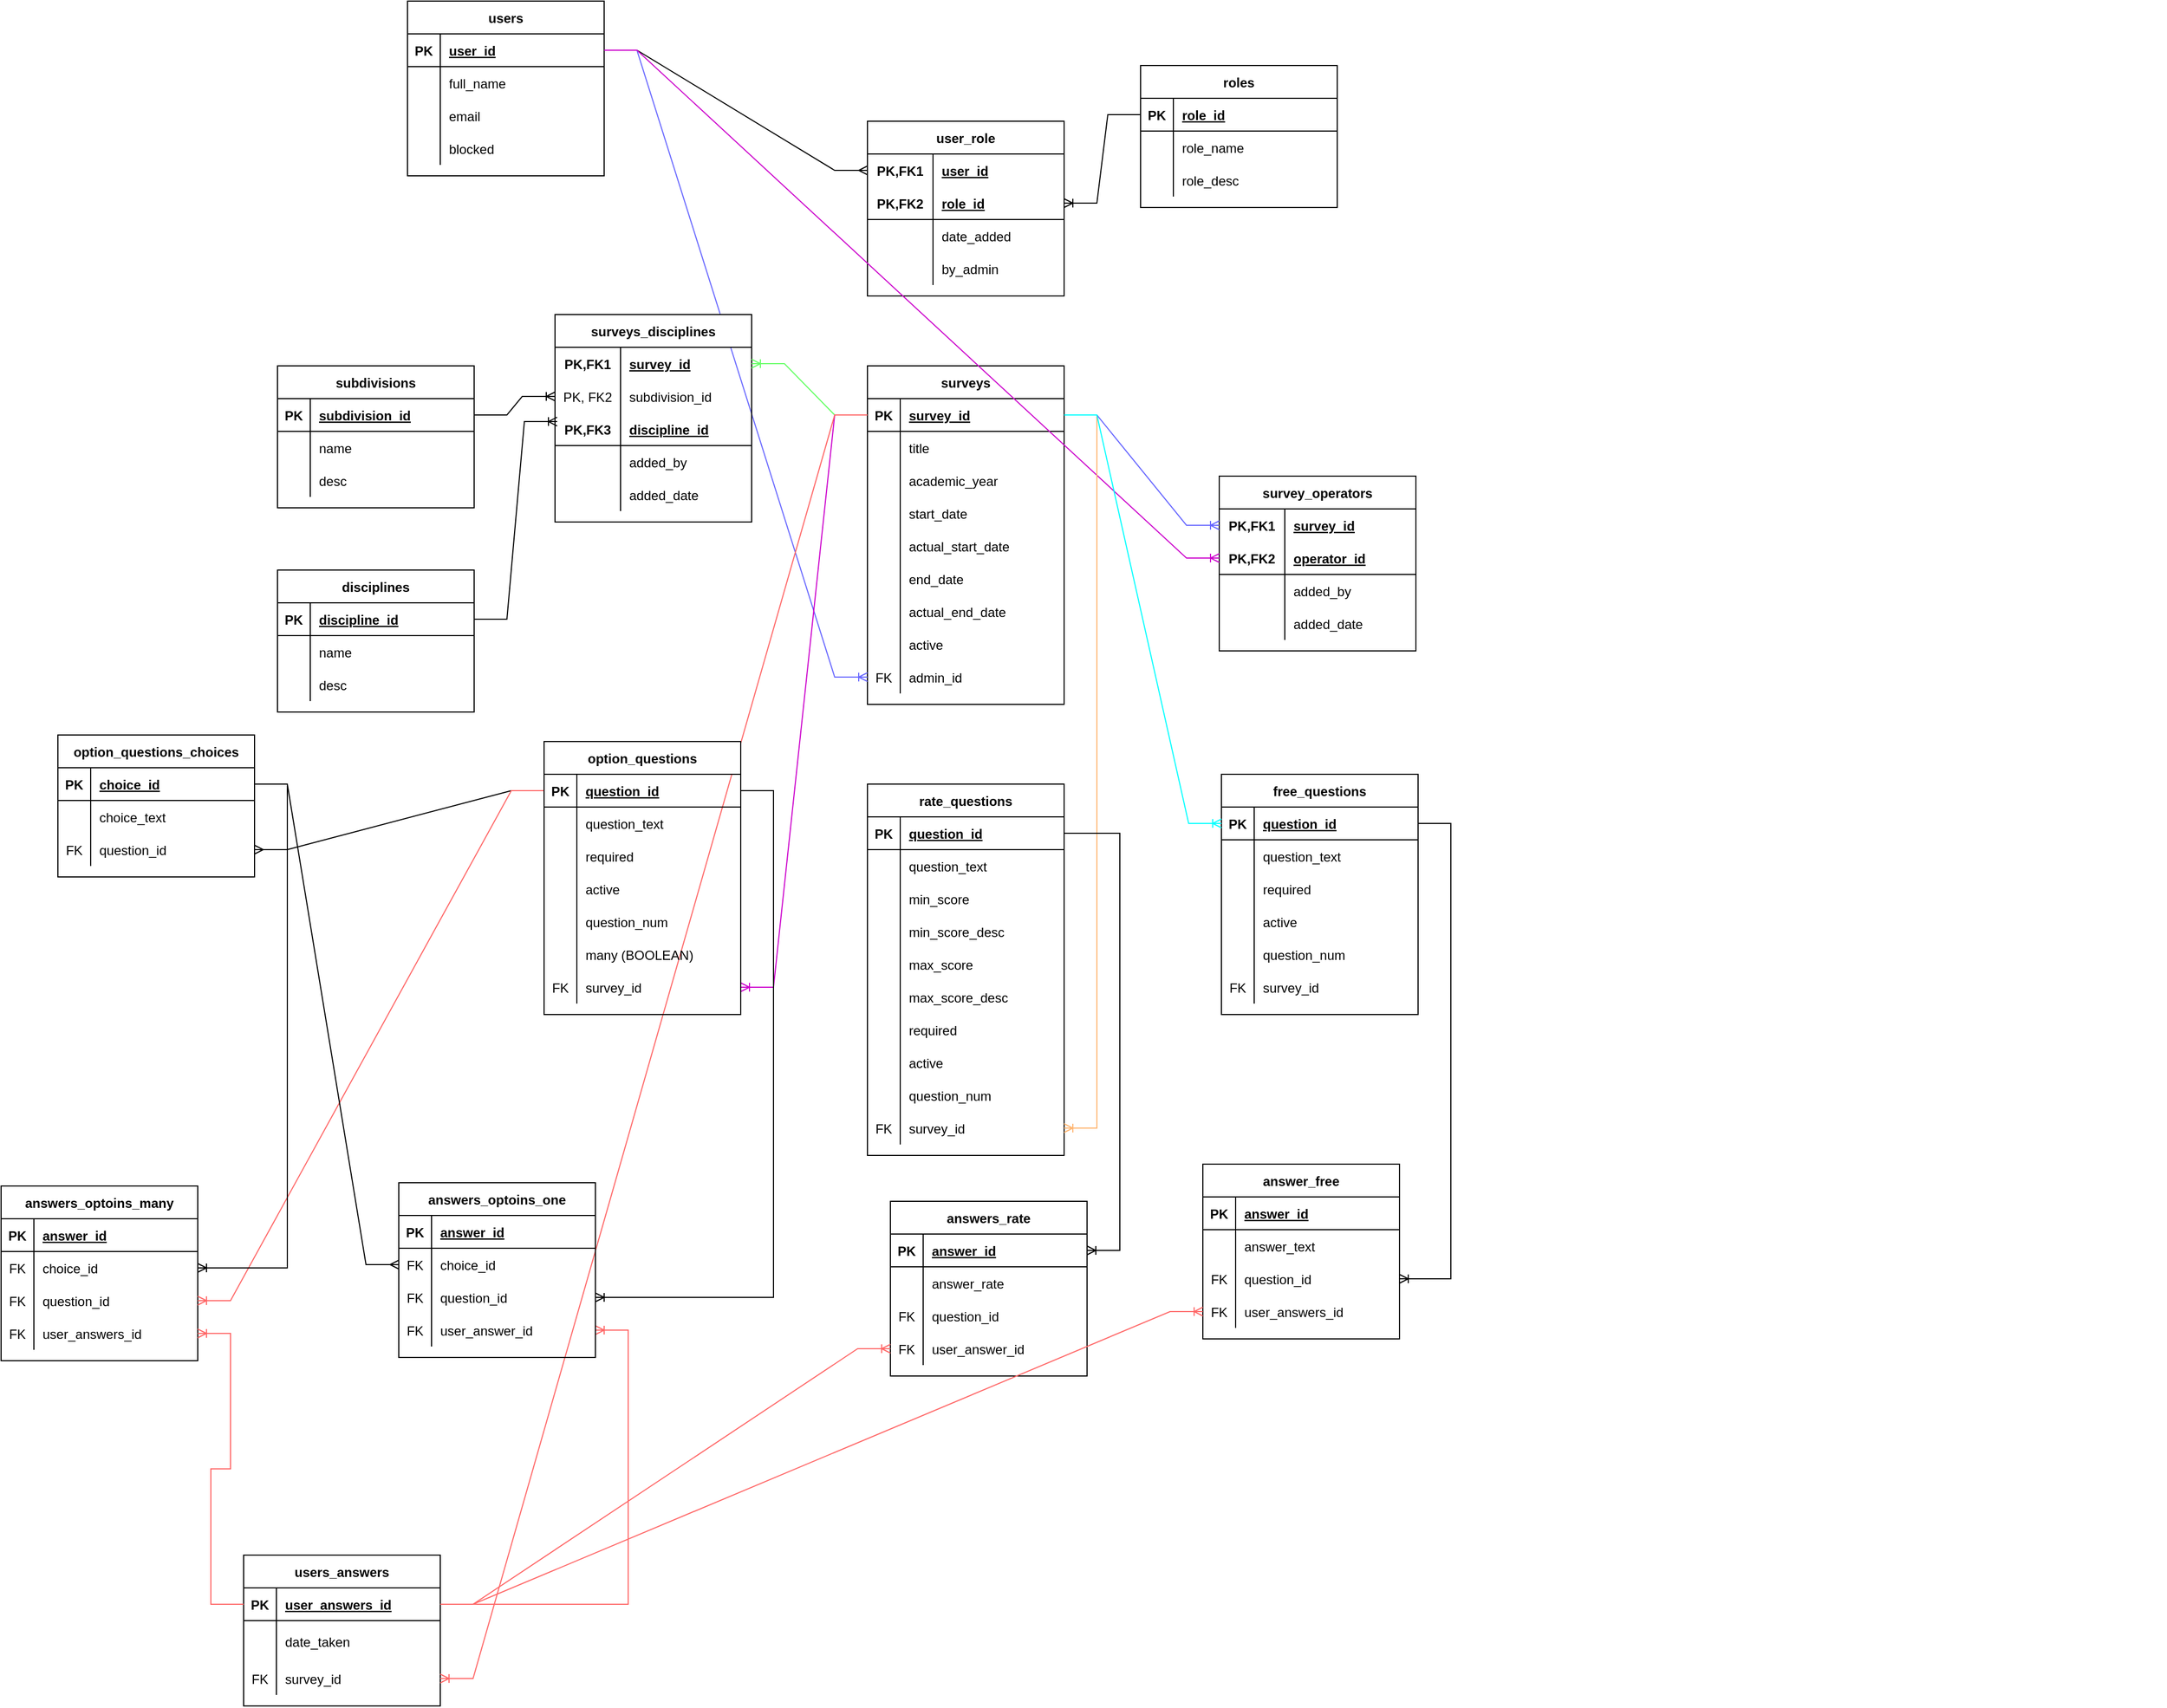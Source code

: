 <mxfile version="17.4.0" type="github">
  <diagram id="M7nKTGTT-NgSVVx2HRuC" name="Page-1">
    <mxGraphModel dx="1673" dy="892" grid="0" gridSize="10" guides="1" tooltips="1" connect="1" arrows="1" fold="1" page="1" pageScale="1" pageWidth="4681" pageHeight="3300" math="0" shadow="0">
      <root>
        <mxCell id="0" />
        <mxCell id="1" parent="0" />
        <mxCell id="VjHIj70jKZ8DqCgTE95n-27" value="users" style="shape=table;startSize=30;container=1;collapsible=1;childLayout=tableLayout;fixedRows=1;rowLines=0;fontStyle=1;align=center;resizeLast=1;" parent="1" vertex="1">
          <mxGeometry x="1129" y="635" width="180" height="160" as="geometry" />
        </mxCell>
        <mxCell id="VjHIj70jKZ8DqCgTE95n-28" value="" style="shape=tableRow;horizontal=0;startSize=0;swimlaneHead=0;swimlaneBody=0;fillColor=none;collapsible=0;dropTarget=0;points=[[0,0.5],[1,0.5]];portConstraint=eastwest;top=0;left=0;right=0;bottom=1;" parent="VjHIj70jKZ8DqCgTE95n-27" vertex="1">
          <mxGeometry y="30" width="180" height="30" as="geometry" />
        </mxCell>
        <mxCell id="VjHIj70jKZ8DqCgTE95n-29" value="PK" style="shape=partialRectangle;connectable=0;fillColor=none;top=0;left=0;bottom=0;right=0;fontStyle=1;overflow=hidden;" parent="VjHIj70jKZ8DqCgTE95n-28" vertex="1">
          <mxGeometry width="30" height="30" as="geometry">
            <mxRectangle width="30" height="30" as="alternateBounds" />
          </mxGeometry>
        </mxCell>
        <mxCell id="VjHIj70jKZ8DqCgTE95n-30" value="user_id" style="shape=partialRectangle;connectable=0;fillColor=none;top=0;left=0;bottom=0;right=0;align=left;spacingLeft=6;fontStyle=5;overflow=hidden;" parent="VjHIj70jKZ8DqCgTE95n-28" vertex="1">
          <mxGeometry x="30" width="150" height="30" as="geometry">
            <mxRectangle width="150" height="30" as="alternateBounds" />
          </mxGeometry>
        </mxCell>
        <mxCell id="VjHIj70jKZ8DqCgTE95n-31" value="" style="shape=tableRow;horizontal=0;startSize=0;swimlaneHead=0;swimlaneBody=0;fillColor=none;collapsible=0;dropTarget=0;points=[[0,0.5],[1,0.5]];portConstraint=eastwest;top=0;left=0;right=0;bottom=0;" parent="VjHIj70jKZ8DqCgTE95n-27" vertex="1">
          <mxGeometry y="60" width="180" height="30" as="geometry" />
        </mxCell>
        <mxCell id="VjHIj70jKZ8DqCgTE95n-32" value="" style="shape=partialRectangle;connectable=0;fillColor=none;top=0;left=0;bottom=0;right=0;editable=1;overflow=hidden;" parent="VjHIj70jKZ8DqCgTE95n-31" vertex="1">
          <mxGeometry width="30" height="30" as="geometry">
            <mxRectangle width="30" height="30" as="alternateBounds" />
          </mxGeometry>
        </mxCell>
        <mxCell id="VjHIj70jKZ8DqCgTE95n-33" value="full_name" style="shape=partialRectangle;connectable=0;fillColor=none;top=0;left=0;bottom=0;right=0;align=left;spacingLeft=6;overflow=hidden;" parent="VjHIj70jKZ8DqCgTE95n-31" vertex="1">
          <mxGeometry x="30" width="150" height="30" as="geometry">
            <mxRectangle width="150" height="30" as="alternateBounds" />
          </mxGeometry>
        </mxCell>
        <mxCell id="VjHIj70jKZ8DqCgTE95n-34" value="" style="shape=tableRow;horizontal=0;startSize=0;swimlaneHead=0;swimlaneBody=0;fillColor=none;collapsible=0;dropTarget=0;points=[[0,0.5],[1,0.5]];portConstraint=eastwest;top=0;left=0;right=0;bottom=0;" parent="VjHIj70jKZ8DqCgTE95n-27" vertex="1">
          <mxGeometry y="90" width="180" height="30" as="geometry" />
        </mxCell>
        <mxCell id="VjHIj70jKZ8DqCgTE95n-35" value="" style="shape=partialRectangle;connectable=0;fillColor=none;top=0;left=0;bottom=0;right=0;editable=1;overflow=hidden;" parent="VjHIj70jKZ8DqCgTE95n-34" vertex="1">
          <mxGeometry width="30" height="30" as="geometry">
            <mxRectangle width="30" height="30" as="alternateBounds" />
          </mxGeometry>
        </mxCell>
        <mxCell id="VjHIj70jKZ8DqCgTE95n-36" value="email" style="shape=partialRectangle;connectable=0;fillColor=none;top=0;left=0;bottom=0;right=0;align=left;spacingLeft=6;overflow=hidden;" parent="VjHIj70jKZ8DqCgTE95n-34" vertex="1">
          <mxGeometry x="30" width="150" height="30" as="geometry">
            <mxRectangle width="150" height="30" as="alternateBounds" />
          </mxGeometry>
        </mxCell>
        <mxCell id="VjHIj70jKZ8DqCgTE95n-37" value="" style="shape=tableRow;horizontal=0;startSize=0;swimlaneHead=0;swimlaneBody=0;fillColor=none;collapsible=0;dropTarget=0;points=[[0,0.5],[1,0.5]];portConstraint=eastwest;top=0;left=0;right=0;bottom=0;" parent="VjHIj70jKZ8DqCgTE95n-27" vertex="1">
          <mxGeometry y="120" width="180" height="30" as="geometry" />
        </mxCell>
        <mxCell id="VjHIj70jKZ8DqCgTE95n-38" value="" style="shape=partialRectangle;connectable=0;fillColor=none;top=0;left=0;bottom=0;right=0;editable=1;overflow=hidden;" parent="VjHIj70jKZ8DqCgTE95n-37" vertex="1">
          <mxGeometry width="30" height="30" as="geometry">
            <mxRectangle width="30" height="30" as="alternateBounds" />
          </mxGeometry>
        </mxCell>
        <mxCell id="VjHIj70jKZ8DqCgTE95n-39" value="blocked" style="shape=partialRectangle;connectable=0;fillColor=none;top=0;left=0;bottom=0;right=0;align=left;spacingLeft=6;overflow=hidden;" parent="VjHIj70jKZ8DqCgTE95n-37" vertex="1">
          <mxGeometry x="30" width="150" height="30" as="geometry">
            <mxRectangle width="150" height="30" as="alternateBounds" />
          </mxGeometry>
        </mxCell>
        <mxCell id="VjHIj70jKZ8DqCgTE95n-44" value="roles" style="shape=table;startSize=30;container=1;collapsible=1;childLayout=tableLayout;fixedRows=1;rowLines=0;fontStyle=1;align=center;resizeLast=1;" parent="1" vertex="1">
          <mxGeometry x="1800" y="694" width="180" height="130" as="geometry" />
        </mxCell>
        <mxCell id="VjHIj70jKZ8DqCgTE95n-45" value="" style="shape=tableRow;horizontal=0;startSize=0;swimlaneHead=0;swimlaneBody=0;fillColor=none;collapsible=0;dropTarget=0;points=[[0,0.5],[1,0.5]];portConstraint=eastwest;top=0;left=0;right=0;bottom=1;" parent="VjHIj70jKZ8DqCgTE95n-44" vertex="1">
          <mxGeometry y="30" width="180" height="30" as="geometry" />
        </mxCell>
        <mxCell id="VjHIj70jKZ8DqCgTE95n-46" value="PK" style="shape=partialRectangle;connectable=0;fillColor=none;top=0;left=0;bottom=0;right=0;fontStyle=1;overflow=hidden;" parent="VjHIj70jKZ8DqCgTE95n-45" vertex="1">
          <mxGeometry width="30" height="30" as="geometry">
            <mxRectangle width="30" height="30" as="alternateBounds" />
          </mxGeometry>
        </mxCell>
        <mxCell id="VjHIj70jKZ8DqCgTE95n-47" value="role_id" style="shape=partialRectangle;connectable=0;fillColor=none;top=0;left=0;bottom=0;right=0;align=left;spacingLeft=6;fontStyle=5;overflow=hidden;" parent="VjHIj70jKZ8DqCgTE95n-45" vertex="1">
          <mxGeometry x="30" width="150" height="30" as="geometry">
            <mxRectangle width="150" height="30" as="alternateBounds" />
          </mxGeometry>
        </mxCell>
        <mxCell id="VjHIj70jKZ8DqCgTE95n-48" value="" style="shape=tableRow;horizontal=0;startSize=0;swimlaneHead=0;swimlaneBody=0;fillColor=none;collapsible=0;dropTarget=0;points=[[0,0.5],[1,0.5]];portConstraint=eastwest;top=0;left=0;right=0;bottom=0;" parent="VjHIj70jKZ8DqCgTE95n-44" vertex="1">
          <mxGeometry y="60" width="180" height="30" as="geometry" />
        </mxCell>
        <mxCell id="VjHIj70jKZ8DqCgTE95n-49" value="" style="shape=partialRectangle;connectable=0;fillColor=none;top=0;left=0;bottom=0;right=0;editable=1;overflow=hidden;" parent="VjHIj70jKZ8DqCgTE95n-48" vertex="1">
          <mxGeometry width="30" height="30" as="geometry">
            <mxRectangle width="30" height="30" as="alternateBounds" />
          </mxGeometry>
        </mxCell>
        <mxCell id="VjHIj70jKZ8DqCgTE95n-50" value="role_name" style="shape=partialRectangle;connectable=0;fillColor=none;top=0;left=0;bottom=0;right=0;align=left;spacingLeft=6;overflow=hidden;" parent="VjHIj70jKZ8DqCgTE95n-48" vertex="1">
          <mxGeometry x="30" width="150" height="30" as="geometry">
            <mxRectangle width="150" height="30" as="alternateBounds" />
          </mxGeometry>
        </mxCell>
        <mxCell id="VjHIj70jKZ8DqCgTE95n-51" value="" style="shape=tableRow;horizontal=0;startSize=0;swimlaneHead=0;swimlaneBody=0;fillColor=none;collapsible=0;dropTarget=0;points=[[0,0.5],[1,0.5]];portConstraint=eastwest;top=0;left=0;right=0;bottom=0;" parent="VjHIj70jKZ8DqCgTE95n-44" vertex="1">
          <mxGeometry y="90" width="180" height="30" as="geometry" />
        </mxCell>
        <mxCell id="VjHIj70jKZ8DqCgTE95n-52" value="" style="shape=partialRectangle;connectable=0;fillColor=none;top=0;left=0;bottom=0;right=0;editable=1;overflow=hidden;" parent="VjHIj70jKZ8DqCgTE95n-51" vertex="1">
          <mxGeometry width="30" height="30" as="geometry">
            <mxRectangle width="30" height="30" as="alternateBounds" />
          </mxGeometry>
        </mxCell>
        <mxCell id="VjHIj70jKZ8DqCgTE95n-53" value="role_desc" style="shape=partialRectangle;connectable=0;fillColor=none;top=0;left=0;bottom=0;right=0;align=left;spacingLeft=6;overflow=hidden;" parent="VjHIj70jKZ8DqCgTE95n-51" vertex="1">
          <mxGeometry x="30" width="150" height="30" as="geometry">
            <mxRectangle width="150" height="30" as="alternateBounds" />
          </mxGeometry>
        </mxCell>
        <mxCell id="VjHIj70jKZ8DqCgTE95n-57" value="user_role" style="shape=table;startSize=30;container=1;collapsible=1;childLayout=tableLayout;fixedRows=1;rowLines=0;fontStyle=1;align=center;resizeLast=1;" parent="1" vertex="1">
          <mxGeometry x="1550" y="745" width="180" height="160" as="geometry" />
        </mxCell>
        <mxCell id="VjHIj70jKZ8DqCgTE95n-58" value="" style="shape=tableRow;horizontal=0;startSize=0;swimlaneHead=0;swimlaneBody=0;fillColor=none;collapsible=0;dropTarget=0;points=[[0,0.5],[1,0.5]];portConstraint=eastwest;top=0;left=0;right=0;bottom=0;" parent="VjHIj70jKZ8DqCgTE95n-57" vertex="1">
          <mxGeometry y="30" width="180" height="30" as="geometry" />
        </mxCell>
        <mxCell id="VjHIj70jKZ8DqCgTE95n-59" value="PK,FK1" style="shape=partialRectangle;connectable=0;fillColor=none;top=0;left=0;bottom=0;right=0;fontStyle=1;overflow=hidden;" parent="VjHIj70jKZ8DqCgTE95n-58" vertex="1">
          <mxGeometry width="60" height="30" as="geometry">
            <mxRectangle width="60" height="30" as="alternateBounds" />
          </mxGeometry>
        </mxCell>
        <mxCell id="VjHIj70jKZ8DqCgTE95n-60" value="user_id" style="shape=partialRectangle;connectable=0;fillColor=none;top=0;left=0;bottom=0;right=0;align=left;spacingLeft=6;fontStyle=5;overflow=hidden;" parent="VjHIj70jKZ8DqCgTE95n-58" vertex="1">
          <mxGeometry x="60" width="120" height="30" as="geometry">
            <mxRectangle width="120" height="30" as="alternateBounds" />
          </mxGeometry>
        </mxCell>
        <mxCell id="VjHIj70jKZ8DqCgTE95n-61" value="" style="shape=tableRow;horizontal=0;startSize=0;swimlaneHead=0;swimlaneBody=0;fillColor=none;collapsible=0;dropTarget=0;points=[[0,0.5],[1,0.5]];portConstraint=eastwest;top=0;left=0;right=0;bottom=1;" parent="VjHIj70jKZ8DqCgTE95n-57" vertex="1">
          <mxGeometry y="60" width="180" height="30" as="geometry" />
        </mxCell>
        <mxCell id="VjHIj70jKZ8DqCgTE95n-62" value="PK,FK2" style="shape=partialRectangle;connectable=0;fillColor=none;top=0;left=0;bottom=0;right=0;fontStyle=1;overflow=hidden;" parent="VjHIj70jKZ8DqCgTE95n-61" vertex="1">
          <mxGeometry width="60" height="30" as="geometry">
            <mxRectangle width="60" height="30" as="alternateBounds" />
          </mxGeometry>
        </mxCell>
        <mxCell id="VjHIj70jKZ8DqCgTE95n-63" value="role_id" style="shape=partialRectangle;connectable=0;fillColor=none;top=0;left=0;bottom=0;right=0;align=left;spacingLeft=6;fontStyle=5;overflow=hidden;" parent="VjHIj70jKZ8DqCgTE95n-61" vertex="1">
          <mxGeometry x="60" width="120" height="30" as="geometry">
            <mxRectangle width="120" height="30" as="alternateBounds" />
          </mxGeometry>
        </mxCell>
        <mxCell id="VjHIj70jKZ8DqCgTE95n-64" value="" style="shape=tableRow;horizontal=0;startSize=0;swimlaneHead=0;swimlaneBody=0;fillColor=none;collapsible=0;dropTarget=0;points=[[0,0.5],[1,0.5]];portConstraint=eastwest;top=0;left=0;right=0;bottom=0;" parent="VjHIj70jKZ8DqCgTE95n-57" vertex="1">
          <mxGeometry y="90" width="180" height="30" as="geometry" />
        </mxCell>
        <mxCell id="VjHIj70jKZ8DqCgTE95n-65" value="" style="shape=partialRectangle;connectable=0;fillColor=none;top=0;left=0;bottom=0;right=0;editable=1;overflow=hidden;" parent="VjHIj70jKZ8DqCgTE95n-64" vertex="1">
          <mxGeometry width="60" height="30" as="geometry">
            <mxRectangle width="60" height="30" as="alternateBounds" />
          </mxGeometry>
        </mxCell>
        <mxCell id="VjHIj70jKZ8DqCgTE95n-66" value="date_added" style="shape=partialRectangle;connectable=0;fillColor=none;top=0;left=0;bottom=0;right=0;align=left;spacingLeft=6;overflow=hidden;" parent="VjHIj70jKZ8DqCgTE95n-64" vertex="1">
          <mxGeometry x="60" width="120" height="30" as="geometry">
            <mxRectangle width="120" height="30" as="alternateBounds" />
          </mxGeometry>
        </mxCell>
        <mxCell id="VjHIj70jKZ8DqCgTE95n-67" value="" style="shape=tableRow;horizontal=0;startSize=0;swimlaneHead=0;swimlaneBody=0;fillColor=none;collapsible=0;dropTarget=0;points=[[0,0.5],[1,0.5]];portConstraint=eastwest;top=0;left=0;right=0;bottom=0;" parent="VjHIj70jKZ8DqCgTE95n-57" vertex="1">
          <mxGeometry y="120" width="180" height="30" as="geometry" />
        </mxCell>
        <mxCell id="VjHIj70jKZ8DqCgTE95n-68" value="" style="shape=partialRectangle;connectable=0;fillColor=none;top=0;left=0;bottom=0;right=0;editable=1;overflow=hidden;" parent="VjHIj70jKZ8DqCgTE95n-67" vertex="1">
          <mxGeometry width="60" height="30" as="geometry">
            <mxRectangle width="60" height="30" as="alternateBounds" />
          </mxGeometry>
        </mxCell>
        <mxCell id="VjHIj70jKZ8DqCgTE95n-69" value="by_admin" style="shape=partialRectangle;connectable=0;fillColor=none;top=0;left=0;bottom=0;right=0;align=left;spacingLeft=6;overflow=hidden;" parent="VjHIj70jKZ8DqCgTE95n-67" vertex="1">
          <mxGeometry x="60" width="120" height="30" as="geometry">
            <mxRectangle width="120" height="30" as="alternateBounds" />
          </mxGeometry>
        </mxCell>
        <mxCell id="VjHIj70jKZ8DqCgTE95n-70" value="" style="edgeStyle=entityRelationEdgeStyle;fontSize=12;html=1;endArrow=ERmany;rounded=0;" parent="1" source="VjHIj70jKZ8DqCgTE95n-28" target="VjHIj70jKZ8DqCgTE95n-58" edge="1">
          <mxGeometry width="100" height="100" relative="1" as="geometry">
            <mxPoint x="1582" y="851" as="sourcePoint" />
            <mxPoint x="1682" y="751" as="targetPoint" />
          </mxGeometry>
        </mxCell>
        <mxCell id="VjHIj70jKZ8DqCgTE95n-71" value="" style="edgeStyle=entityRelationEdgeStyle;fontSize=12;html=1;endArrow=ERoneToMany;rounded=0;" parent="1" source="VjHIj70jKZ8DqCgTE95n-45" target="VjHIj70jKZ8DqCgTE95n-61" edge="1">
          <mxGeometry width="100" height="100" relative="1" as="geometry">
            <mxPoint x="1582" y="851" as="sourcePoint" />
            <mxPoint x="1682" y="751" as="targetPoint" />
          </mxGeometry>
        </mxCell>
        <mxCell id="VjHIj70jKZ8DqCgTE95n-72" value="surveys" style="shape=table;startSize=30;container=1;collapsible=1;childLayout=tableLayout;fixedRows=1;rowLines=0;fontStyle=1;align=center;resizeLast=1;" parent="1" vertex="1">
          <mxGeometry x="1550" y="969" width="180" height="310" as="geometry" />
        </mxCell>
        <mxCell id="VjHIj70jKZ8DqCgTE95n-73" value="" style="shape=tableRow;horizontal=0;startSize=0;swimlaneHead=0;swimlaneBody=0;fillColor=none;collapsible=0;dropTarget=0;points=[[0,0.5],[1,0.5]];portConstraint=eastwest;top=0;left=0;right=0;bottom=1;" parent="VjHIj70jKZ8DqCgTE95n-72" vertex="1">
          <mxGeometry y="30" width="180" height="30" as="geometry" />
        </mxCell>
        <mxCell id="VjHIj70jKZ8DqCgTE95n-74" value="PK" style="shape=partialRectangle;connectable=0;fillColor=none;top=0;left=0;bottom=0;right=0;fontStyle=1;overflow=hidden;" parent="VjHIj70jKZ8DqCgTE95n-73" vertex="1">
          <mxGeometry width="30" height="30" as="geometry">
            <mxRectangle width="30" height="30" as="alternateBounds" />
          </mxGeometry>
        </mxCell>
        <mxCell id="VjHIj70jKZ8DqCgTE95n-75" value="survey_id" style="shape=partialRectangle;connectable=0;fillColor=none;top=0;left=0;bottom=0;right=0;align=left;spacingLeft=6;fontStyle=5;overflow=hidden;" parent="VjHIj70jKZ8DqCgTE95n-73" vertex="1">
          <mxGeometry x="30" width="150" height="30" as="geometry">
            <mxRectangle width="150" height="30" as="alternateBounds" />
          </mxGeometry>
        </mxCell>
        <mxCell id="VjHIj70jKZ8DqCgTE95n-76" value="" style="shape=tableRow;horizontal=0;startSize=0;swimlaneHead=0;swimlaneBody=0;fillColor=none;collapsible=0;dropTarget=0;points=[[0,0.5],[1,0.5]];portConstraint=eastwest;top=0;left=0;right=0;bottom=0;" parent="VjHIj70jKZ8DqCgTE95n-72" vertex="1">
          <mxGeometry y="60" width="180" height="30" as="geometry" />
        </mxCell>
        <mxCell id="VjHIj70jKZ8DqCgTE95n-77" value="" style="shape=partialRectangle;connectable=0;fillColor=none;top=0;left=0;bottom=0;right=0;editable=1;overflow=hidden;" parent="VjHIj70jKZ8DqCgTE95n-76" vertex="1">
          <mxGeometry width="30" height="30" as="geometry">
            <mxRectangle width="30" height="30" as="alternateBounds" />
          </mxGeometry>
        </mxCell>
        <mxCell id="VjHIj70jKZ8DqCgTE95n-78" value="title" style="shape=partialRectangle;connectable=0;fillColor=none;top=0;left=0;bottom=0;right=0;align=left;spacingLeft=6;overflow=hidden;" parent="VjHIj70jKZ8DqCgTE95n-76" vertex="1">
          <mxGeometry x="30" width="150" height="30" as="geometry">
            <mxRectangle width="150" height="30" as="alternateBounds" />
          </mxGeometry>
        </mxCell>
        <mxCell id="VjHIj70jKZ8DqCgTE95n-79" value="" style="shape=tableRow;horizontal=0;startSize=0;swimlaneHead=0;swimlaneBody=0;fillColor=none;collapsible=0;dropTarget=0;points=[[0,0.5],[1,0.5]];portConstraint=eastwest;top=0;left=0;right=0;bottom=0;" parent="VjHIj70jKZ8DqCgTE95n-72" vertex="1">
          <mxGeometry y="90" width="180" height="30" as="geometry" />
        </mxCell>
        <mxCell id="VjHIj70jKZ8DqCgTE95n-80" value="" style="shape=partialRectangle;connectable=0;fillColor=none;top=0;left=0;bottom=0;right=0;editable=1;overflow=hidden;" parent="VjHIj70jKZ8DqCgTE95n-79" vertex="1">
          <mxGeometry width="30" height="30" as="geometry">
            <mxRectangle width="30" height="30" as="alternateBounds" />
          </mxGeometry>
        </mxCell>
        <mxCell id="VjHIj70jKZ8DqCgTE95n-81" value="academic_year" style="shape=partialRectangle;connectable=0;fillColor=none;top=0;left=0;bottom=0;right=0;align=left;spacingLeft=6;overflow=hidden;" parent="VjHIj70jKZ8DqCgTE95n-79" vertex="1">
          <mxGeometry x="30" width="150" height="30" as="geometry">
            <mxRectangle width="150" height="30" as="alternateBounds" />
          </mxGeometry>
        </mxCell>
        <mxCell id="VjHIj70jKZ8DqCgTE95n-82" value="" style="shape=tableRow;horizontal=0;startSize=0;swimlaneHead=0;swimlaneBody=0;fillColor=none;collapsible=0;dropTarget=0;points=[[0,0.5],[1,0.5]];portConstraint=eastwest;top=0;left=0;right=0;bottom=0;" parent="VjHIj70jKZ8DqCgTE95n-72" vertex="1">
          <mxGeometry y="120" width="180" height="30" as="geometry" />
        </mxCell>
        <mxCell id="VjHIj70jKZ8DqCgTE95n-83" value="" style="shape=partialRectangle;connectable=0;fillColor=none;top=0;left=0;bottom=0;right=0;editable=1;overflow=hidden;" parent="VjHIj70jKZ8DqCgTE95n-82" vertex="1">
          <mxGeometry width="30" height="30" as="geometry">
            <mxRectangle width="30" height="30" as="alternateBounds" />
          </mxGeometry>
        </mxCell>
        <mxCell id="VjHIj70jKZ8DqCgTE95n-84" value="start_date" style="shape=partialRectangle;connectable=0;fillColor=none;top=0;left=0;bottom=0;right=0;align=left;spacingLeft=6;overflow=hidden;" parent="VjHIj70jKZ8DqCgTE95n-82" vertex="1">
          <mxGeometry x="30" width="150" height="30" as="geometry">
            <mxRectangle width="150" height="30" as="alternateBounds" />
          </mxGeometry>
        </mxCell>
        <mxCell id="VjHIj70jKZ8DqCgTE95n-86" value="" style="shape=tableRow;horizontal=0;startSize=0;swimlaneHead=0;swimlaneBody=0;fillColor=none;collapsible=0;dropTarget=0;points=[[0,0.5],[1,0.5]];portConstraint=eastwest;top=0;left=0;right=0;bottom=0;" parent="VjHIj70jKZ8DqCgTE95n-72" vertex="1">
          <mxGeometry y="150" width="180" height="30" as="geometry" />
        </mxCell>
        <mxCell id="VjHIj70jKZ8DqCgTE95n-87" value="" style="shape=partialRectangle;connectable=0;fillColor=none;top=0;left=0;bottom=0;right=0;editable=1;overflow=hidden;" parent="VjHIj70jKZ8DqCgTE95n-86" vertex="1">
          <mxGeometry width="30" height="30" as="geometry">
            <mxRectangle width="30" height="30" as="alternateBounds" />
          </mxGeometry>
        </mxCell>
        <mxCell id="VjHIj70jKZ8DqCgTE95n-88" value="actual_start_date" style="shape=partialRectangle;connectable=0;fillColor=none;top=0;left=0;bottom=0;right=0;align=left;spacingLeft=6;overflow=hidden;" parent="VjHIj70jKZ8DqCgTE95n-86" vertex="1">
          <mxGeometry x="30" width="150" height="30" as="geometry">
            <mxRectangle width="150" height="30" as="alternateBounds" />
          </mxGeometry>
        </mxCell>
        <mxCell id="VjHIj70jKZ8DqCgTE95n-90" value="" style="shape=tableRow;horizontal=0;startSize=0;swimlaneHead=0;swimlaneBody=0;fillColor=none;collapsible=0;dropTarget=0;points=[[0,0.5],[1,0.5]];portConstraint=eastwest;top=0;left=0;right=0;bottom=0;" parent="VjHIj70jKZ8DqCgTE95n-72" vertex="1">
          <mxGeometry y="180" width="180" height="30" as="geometry" />
        </mxCell>
        <mxCell id="VjHIj70jKZ8DqCgTE95n-91" value="" style="shape=partialRectangle;connectable=0;fillColor=none;top=0;left=0;bottom=0;right=0;editable=1;overflow=hidden;" parent="VjHIj70jKZ8DqCgTE95n-90" vertex="1">
          <mxGeometry width="30" height="30" as="geometry">
            <mxRectangle width="30" height="30" as="alternateBounds" />
          </mxGeometry>
        </mxCell>
        <mxCell id="VjHIj70jKZ8DqCgTE95n-92" value="end_date" style="shape=partialRectangle;connectable=0;fillColor=none;top=0;left=0;bottom=0;right=0;align=left;spacingLeft=6;overflow=hidden;" parent="VjHIj70jKZ8DqCgTE95n-90" vertex="1">
          <mxGeometry x="30" width="150" height="30" as="geometry">
            <mxRectangle width="150" height="30" as="alternateBounds" />
          </mxGeometry>
        </mxCell>
        <mxCell id="VjHIj70jKZ8DqCgTE95n-97" value="" style="shape=tableRow;horizontal=0;startSize=0;swimlaneHead=0;swimlaneBody=0;fillColor=none;collapsible=0;dropTarget=0;points=[[0,0.5],[1,0.5]];portConstraint=eastwest;top=0;left=0;right=0;bottom=0;" parent="VjHIj70jKZ8DqCgTE95n-72" vertex="1">
          <mxGeometry y="210" width="180" height="30" as="geometry" />
        </mxCell>
        <mxCell id="VjHIj70jKZ8DqCgTE95n-98" value="" style="shape=partialRectangle;connectable=0;fillColor=none;top=0;left=0;bottom=0;right=0;editable=1;overflow=hidden;" parent="VjHIj70jKZ8DqCgTE95n-97" vertex="1">
          <mxGeometry width="30" height="30" as="geometry">
            <mxRectangle width="30" height="30" as="alternateBounds" />
          </mxGeometry>
        </mxCell>
        <mxCell id="VjHIj70jKZ8DqCgTE95n-99" value="actual_end_date" style="shape=partialRectangle;connectable=0;fillColor=none;top=0;left=0;bottom=0;right=0;align=left;spacingLeft=6;overflow=hidden;" parent="VjHIj70jKZ8DqCgTE95n-97" vertex="1">
          <mxGeometry x="30" width="150" height="30" as="geometry">
            <mxRectangle width="150" height="30" as="alternateBounds" />
          </mxGeometry>
        </mxCell>
        <mxCell id="VjHIj70jKZ8DqCgTE95n-105" value="" style="shape=tableRow;horizontal=0;startSize=0;swimlaneHead=0;swimlaneBody=0;fillColor=none;collapsible=0;dropTarget=0;points=[[0,0.5],[1,0.5]];portConstraint=eastwest;top=0;left=0;right=0;bottom=0;" parent="VjHIj70jKZ8DqCgTE95n-72" vertex="1">
          <mxGeometry y="240" width="180" height="30" as="geometry" />
        </mxCell>
        <mxCell id="VjHIj70jKZ8DqCgTE95n-106" value="" style="shape=partialRectangle;connectable=0;fillColor=none;top=0;left=0;bottom=0;right=0;editable=1;overflow=hidden;" parent="VjHIj70jKZ8DqCgTE95n-105" vertex="1">
          <mxGeometry width="30" height="30" as="geometry">
            <mxRectangle width="30" height="30" as="alternateBounds" />
          </mxGeometry>
        </mxCell>
        <mxCell id="VjHIj70jKZ8DqCgTE95n-107" value="active" style="shape=partialRectangle;connectable=0;fillColor=none;top=0;left=0;bottom=0;right=0;align=left;spacingLeft=6;overflow=hidden;" parent="VjHIj70jKZ8DqCgTE95n-105" vertex="1">
          <mxGeometry x="30" width="150" height="30" as="geometry">
            <mxRectangle width="150" height="30" as="alternateBounds" />
          </mxGeometry>
        </mxCell>
        <mxCell id="VjHIj70jKZ8DqCgTE95n-118" value="" style="shape=tableRow;horizontal=0;startSize=0;swimlaneHead=0;swimlaneBody=0;fillColor=none;collapsible=0;dropTarget=0;points=[[0,0.5],[1,0.5]];portConstraint=eastwest;top=0;left=0;right=0;bottom=0;" parent="VjHIj70jKZ8DqCgTE95n-72" vertex="1">
          <mxGeometry y="270" width="180" height="30" as="geometry" />
        </mxCell>
        <mxCell id="VjHIj70jKZ8DqCgTE95n-119" value="FK" style="shape=partialRectangle;connectable=0;fillColor=none;top=0;left=0;bottom=0;right=0;fontStyle=0;overflow=hidden;" parent="VjHIj70jKZ8DqCgTE95n-118" vertex="1">
          <mxGeometry width="30" height="30" as="geometry">
            <mxRectangle width="30" height="30" as="alternateBounds" />
          </mxGeometry>
        </mxCell>
        <mxCell id="VjHIj70jKZ8DqCgTE95n-120" value="admin_id" style="shape=partialRectangle;connectable=0;fillColor=none;top=0;left=0;bottom=0;right=0;align=left;spacingLeft=6;fontStyle=0;overflow=hidden;" parent="VjHIj70jKZ8DqCgTE95n-118" vertex="1">
          <mxGeometry x="30" width="150" height="30" as="geometry">
            <mxRectangle width="150" height="30" as="alternateBounds" />
          </mxGeometry>
        </mxCell>
        <mxCell id="VjHIj70jKZ8DqCgTE95n-93" value="" style="shape=tableRow;horizontal=0;startSize=0;swimlaneHead=0;swimlaneBody=0;fillColor=none;collapsible=0;dropTarget=0;points=[[0,0.5],[1,0.5]];portConstraint=eastwest;top=0;left=0;right=0;bottom=0;" parent="1" vertex="1">
          <mxGeometry x="2558" y="1100" width="180" height="30" as="geometry" />
        </mxCell>
        <mxCell id="VjHIj70jKZ8DqCgTE95n-94" value="" style="shape=partialRectangle;connectable=0;fillColor=none;top=0;left=0;bottom=0;right=0;editable=1;overflow=hidden;" parent="VjHIj70jKZ8DqCgTE95n-93" vertex="1">
          <mxGeometry width="30" height="30" as="geometry">
            <mxRectangle width="30" height="30" as="alternateBounds" />
          </mxGeometry>
        </mxCell>
        <mxCell id="VjHIj70jKZ8DqCgTE95n-116" value="" style="edgeStyle=entityRelationEdgeStyle;fontSize=12;html=1;endArrow=ERoneToMany;rounded=0;exitX=1;exitY=0.5;exitDx=0;exitDy=0;strokeColor=#6666FF;" parent="1" source="VjHIj70jKZ8DqCgTE95n-28" target="VjHIj70jKZ8DqCgTE95n-118" edge="1">
          <mxGeometry width="100" height="100" relative="1" as="geometry">
            <mxPoint x="1639" y="991" as="sourcePoint" />
            <mxPoint x="1508" y="1070" as="targetPoint" />
          </mxGeometry>
        </mxCell>
        <mxCell id="VjHIj70jKZ8DqCgTE95n-134" value="survey_operators" style="shape=table;startSize=30;container=1;collapsible=1;childLayout=tableLayout;fixedRows=1;rowLines=0;fontStyle=1;align=center;resizeLast=1;" parent="1" vertex="1">
          <mxGeometry x="1872" y="1070" width="180" height="160" as="geometry" />
        </mxCell>
        <mxCell id="VjHIj70jKZ8DqCgTE95n-135" value="" style="shape=tableRow;horizontal=0;startSize=0;swimlaneHead=0;swimlaneBody=0;fillColor=none;collapsible=0;dropTarget=0;points=[[0,0.5],[1,0.5]];portConstraint=eastwest;top=0;left=0;right=0;bottom=0;" parent="VjHIj70jKZ8DqCgTE95n-134" vertex="1">
          <mxGeometry y="30" width="180" height="30" as="geometry" />
        </mxCell>
        <mxCell id="VjHIj70jKZ8DqCgTE95n-136" value="PK,FK1" style="shape=partialRectangle;connectable=0;fillColor=none;top=0;left=0;bottom=0;right=0;fontStyle=1;overflow=hidden;" parent="VjHIj70jKZ8DqCgTE95n-135" vertex="1">
          <mxGeometry width="60" height="30" as="geometry">
            <mxRectangle width="60" height="30" as="alternateBounds" />
          </mxGeometry>
        </mxCell>
        <mxCell id="VjHIj70jKZ8DqCgTE95n-137" value="survey_id" style="shape=partialRectangle;connectable=0;fillColor=none;top=0;left=0;bottom=0;right=0;align=left;spacingLeft=6;fontStyle=5;overflow=hidden;" parent="VjHIj70jKZ8DqCgTE95n-135" vertex="1">
          <mxGeometry x="60" width="120" height="30" as="geometry">
            <mxRectangle width="120" height="30" as="alternateBounds" />
          </mxGeometry>
        </mxCell>
        <mxCell id="VjHIj70jKZ8DqCgTE95n-138" value="" style="shape=tableRow;horizontal=0;startSize=0;swimlaneHead=0;swimlaneBody=0;fillColor=none;collapsible=0;dropTarget=0;points=[[0,0.5],[1,0.5]];portConstraint=eastwest;top=0;left=0;right=0;bottom=1;" parent="VjHIj70jKZ8DqCgTE95n-134" vertex="1">
          <mxGeometry y="60" width="180" height="30" as="geometry" />
        </mxCell>
        <mxCell id="VjHIj70jKZ8DqCgTE95n-139" value="PK,FK2" style="shape=partialRectangle;connectable=0;fillColor=none;top=0;left=0;bottom=0;right=0;fontStyle=1;overflow=hidden;" parent="VjHIj70jKZ8DqCgTE95n-138" vertex="1">
          <mxGeometry width="60" height="30" as="geometry">
            <mxRectangle width="60" height="30" as="alternateBounds" />
          </mxGeometry>
        </mxCell>
        <mxCell id="VjHIj70jKZ8DqCgTE95n-140" value="operator_id" style="shape=partialRectangle;connectable=0;fillColor=none;top=0;left=0;bottom=0;right=0;align=left;spacingLeft=6;fontStyle=5;overflow=hidden;" parent="VjHIj70jKZ8DqCgTE95n-138" vertex="1">
          <mxGeometry x="60" width="120" height="30" as="geometry">
            <mxRectangle width="120" height="30" as="alternateBounds" />
          </mxGeometry>
        </mxCell>
        <mxCell id="VjHIj70jKZ8DqCgTE95n-141" value="" style="shape=tableRow;horizontal=0;startSize=0;swimlaneHead=0;swimlaneBody=0;fillColor=none;collapsible=0;dropTarget=0;points=[[0,0.5],[1,0.5]];portConstraint=eastwest;top=0;left=0;right=0;bottom=0;" parent="VjHIj70jKZ8DqCgTE95n-134" vertex="1">
          <mxGeometry y="90" width="180" height="30" as="geometry" />
        </mxCell>
        <mxCell id="VjHIj70jKZ8DqCgTE95n-142" value="" style="shape=partialRectangle;connectable=0;fillColor=none;top=0;left=0;bottom=0;right=0;editable=1;overflow=hidden;" parent="VjHIj70jKZ8DqCgTE95n-141" vertex="1">
          <mxGeometry width="60" height="30" as="geometry">
            <mxRectangle width="60" height="30" as="alternateBounds" />
          </mxGeometry>
        </mxCell>
        <mxCell id="VjHIj70jKZ8DqCgTE95n-143" value="added_by" style="shape=partialRectangle;connectable=0;fillColor=none;top=0;left=0;bottom=0;right=0;align=left;spacingLeft=6;overflow=hidden;" parent="VjHIj70jKZ8DqCgTE95n-141" vertex="1">
          <mxGeometry x="60" width="120" height="30" as="geometry">
            <mxRectangle width="120" height="30" as="alternateBounds" />
          </mxGeometry>
        </mxCell>
        <mxCell id="VjHIj70jKZ8DqCgTE95n-144" value="" style="shape=tableRow;horizontal=0;startSize=0;swimlaneHead=0;swimlaneBody=0;fillColor=none;collapsible=0;dropTarget=0;points=[[0,0.5],[1,0.5]];portConstraint=eastwest;top=0;left=0;right=0;bottom=0;" parent="VjHIj70jKZ8DqCgTE95n-134" vertex="1">
          <mxGeometry y="120" width="180" height="30" as="geometry" />
        </mxCell>
        <mxCell id="VjHIj70jKZ8DqCgTE95n-145" value="" style="shape=partialRectangle;connectable=0;fillColor=none;top=0;left=0;bottom=0;right=0;editable=1;overflow=hidden;" parent="VjHIj70jKZ8DqCgTE95n-144" vertex="1">
          <mxGeometry width="60" height="30" as="geometry">
            <mxRectangle width="60" height="30" as="alternateBounds" />
          </mxGeometry>
        </mxCell>
        <mxCell id="VjHIj70jKZ8DqCgTE95n-146" value="added_date" style="shape=partialRectangle;connectable=0;fillColor=none;top=0;left=0;bottom=0;right=0;align=left;spacingLeft=6;overflow=hidden;" parent="VjHIj70jKZ8DqCgTE95n-144" vertex="1">
          <mxGeometry x="60" width="120" height="30" as="geometry">
            <mxRectangle width="120" height="30" as="alternateBounds" />
          </mxGeometry>
        </mxCell>
        <mxCell id="VjHIj70jKZ8DqCgTE95n-147" value="" style="edgeStyle=entityRelationEdgeStyle;fontSize=12;html=1;endArrow=ERoneToMany;rounded=0;strokeColor=#6666FF;" parent="1" source="VjHIj70jKZ8DqCgTE95n-73" target="VjHIj70jKZ8DqCgTE95n-135" edge="1">
          <mxGeometry width="100" height="100" relative="1" as="geometry">
            <mxPoint x="1739" y="1098" as="sourcePoint" />
            <mxPoint x="1839" y="998" as="targetPoint" />
          </mxGeometry>
        </mxCell>
        <mxCell id="VjHIj70jKZ8DqCgTE95n-148" value="" style="edgeStyle=entityRelationEdgeStyle;fontSize=12;html=1;endArrow=ERoneToMany;rounded=0;strokeColor=#CC00CC;" parent="1" source="VjHIj70jKZ8DqCgTE95n-28" target="VjHIj70jKZ8DqCgTE95n-138" edge="1">
          <mxGeometry width="100" height="100" relative="1" as="geometry">
            <mxPoint x="1215" y="964" as="sourcePoint" />
            <mxPoint x="1273" y="1084" as="targetPoint" />
          </mxGeometry>
        </mxCell>
        <mxCell id="VjHIj70jKZ8DqCgTE95n-149" value="disciplines" style="shape=table;startSize=30;container=1;collapsible=1;childLayout=tableLayout;fixedRows=1;rowLines=0;fontStyle=1;align=center;resizeLast=1;" parent="1" vertex="1">
          <mxGeometry x="1010" y="1156" width="180" height="130" as="geometry" />
        </mxCell>
        <mxCell id="VjHIj70jKZ8DqCgTE95n-150" value="" style="shape=tableRow;horizontal=0;startSize=0;swimlaneHead=0;swimlaneBody=0;fillColor=none;collapsible=0;dropTarget=0;points=[[0,0.5],[1,0.5]];portConstraint=eastwest;top=0;left=0;right=0;bottom=1;" parent="VjHIj70jKZ8DqCgTE95n-149" vertex="1">
          <mxGeometry y="30" width="180" height="30" as="geometry" />
        </mxCell>
        <mxCell id="VjHIj70jKZ8DqCgTE95n-151" value="PK" style="shape=partialRectangle;connectable=0;fillColor=none;top=0;left=0;bottom=0;right=0;fontStyle=1;overflow=hidden;" parent="VjHIj70jKZ8DqCgTE95n-150" vertex="1">
          <mxGeometry width="30" height="30" as="geometry">
            <mxRectangle width="30" height="30" as="alternateBounds" />
          </mxGeometry>
        </mxCell>
        <mxCell id="VjHIj70jKZ8DqCgTE95n-152" value="discipline_id" style="shape=partialRectangle;connectable=0;fillColor=none;top=0;left=0;bottom=0;right=0;align=left;spacingLeft=6;fontStyle=5;overflow=hidden;" parent="VjHIj70jKZ8DqCgTE95n-150" vertex="1">
          <mxGeometry x="30" width="150" height="30" as="geometry">
            <mxRectangle width="150" height="30" as="alternateBounds" />
          </mxGeometry>
        </mxCell>
        <mxCell id="VjHIj70jKZ8DqCgTE95n-153" value="" style="shape=tableRow;horizontal=0;startSize=0;swimlaneHead=0;swimlaneBody=0;fillColor=none;collapsible=0;dropTarget=0;points=[[0,0.5],[1,0.5]];portConstraint=eastwest;top=0;left=0;right=0;bottom=0;" parent="VjHIj70jKZ8DqCgTE95n-149" vertex="1">
          <mxGeometry y="60" width="180" height="30" as="geometry" />
        </mxCell>
        <mxCell id="VjHIj70jKZ8DqCgTE95n-154" value="" style="shape=partialRectangle;connectable=0;fillColor=none;top=0;left=0;bottom=0;right=0;editable=1;overflow=hidden;" parent="VjHIj70jKZ8DqCgTE95n-153" vertex="1">
          <mxGeometry width="30" height="30" as="geometry">
            <mxRectangle width="30" height="30" as="alternateBounds" />
          </mxGeometry>
        </mxCell>
        <mxCell id="VjHIj70jKZ8DqCgTE95n-155" value="name" style="shape=partialRectangle;connectable=0;fillColor=none;top=0;left=0;bottom=0;right=0;align=left;spacingLeft=6;overflow=hidden;" parent="VjHIj70jKZ8DqCgTE95n-153" vertex="1">
          <mxGeometry x="30" width="150" height="30" as="geometry">
            <mxRectangle width="150" height="30" as="alternateBounds" />
          </mxGeometry>
        </mxCell>
        <mxCell id="VjHIj70jKZ8DqCgTE95n-156" value="" style="shape=tableRow;horizontal=0;startSize=0;swimlaneHead=0;swimlaneBody=0;fillColor=none;collapsible=0;dropTarget=0;points=[[0,0.5],[1,0.5]];portConstraint=eastwest;top=0;left=0;right=0;bottom=0;" parent="VjHIj70jKZ8DqCgTE95n-149" vertex="1">
          <mxGeometry y="90" width="180" height="30" as="geometry" />
        </mxCell>
        <mxCell id="VjHIj70jKZ8DqCgTE95n-157" value="" style="shape=partialRectangle;connectable=0;fillColor=none;top=0;left=0;bottom=0;right=0;editable=1;overflow=hidden;" parent="VjHIj70jKZ8DqCgTE95n-156" vertex="1">
          <mxGeometry width="30" height="30" as="geometry">
            <mxRectangle width="30" height="30" as="alternateBounds" />
          </mxGeometry>
        </mxCell>
        <mxCell id="VjHIj70jKZ8DqCgTE95n-158" value="desc" style="shape=partialRectangle;connectable=0;fillColor=none;top=0;left=0;bottom=0;right=0;align=left;spacingLeft=6;overflow=hidden;" parent="VjHIj70jKZ8DqCgTE95n-156" vertex="1">
          <mxGeometry x="30" width="150" height="30" as="geometry">
            <mxRectangle width="150" height="30" as="alternateBounds" />
          </mxGeometry>
        </mxCell>
        <mxCell id="VjHIj70jKZ8DqCgTE95n-162" value="subdivisions" style="shape=table;startSize=30;container=1;collapsible=1;childLayout=tableLayout;fixedRows=1;rowLines=0;fontStyle=1;align=center;resizeLast=1;" parent="1" vertex="1">
          <mxGeometry x="1010" y="969" width="180" height="130" as="geometry" />
        </mxCell>
        <mxCell id="VjHIj70jKZ8DqCgTE95n-163" value="" style="shape=tableRow;horizontal=0;startSize=0;swimlaneHead=0;swimlaneBody=0;fillColor=none;collapsible=0;dropTarget=0;points=[[0,0.5],[1,0.5]];portConstraint=eastwest;top=0;left=0;right=0;bottom=1;" parent="VjHIj70jKZ8DqCgTE95n-162" vertex="1">
          <mxGeometry y="30" width="180" height="30" as="geometry" />
        </mxCell>
        <mxCell id="VjHIj70jKZ8DqCgTE95n-164" value="PK" style="shape=partialRectangle;connectable=0;fillColor=none;top=0;left=0;bottom=0;right=0;fontStyle=1;overflow=hidden;" parent="VjHIj70jKZ8DqCgTE95n-163" vertex="1">
          <mxGeometry width="30" height="30" as="geometry">
            <mxRectangle width="30" height="30" as="alternateBounds" />
          </mxGeometry>
        </mxCell>
        <mxCell id="VjHIj70jKZ8DqCgTE95n-165" value="subdivision_id" style="shape=partialRectangle;connectable=0;fillColor=none;top=0;left=0;bottom=0;right=0;align=left;spacingLeft=6;fontStyle=5;overflow=hidden;" parent="VjHIj70jKZ8DqCgTE95n-163" vertex="1">
          <mxGeometry x="30" width="150" height="30" as="geometry">
            <mxRectangle width="150" height="30" as="alternateBounds" />
          </mxGeometry>
        </mxCell>
        <mxCell id="VjHIj70jKZ8DqCgTE95n-166" value="" style="shape=tableRow;horizontal=0;startSize=0;swimlaneHead=0;swimlaneBody=0;fillColor=none;collapsible=0;dropTarget=0;points=[[0,0.5],[1,0.5]];portConstraint=eastwest;top=0;left=0;right=0;bottom=0;" parent="VjHIj70jKZ8DqCgTE95n-162" vertex="1">
          <mxGeometry y="60" width="180" height="30" as="geometry" />
        </mxCell>
        <mxCell id="VjHIj70jKZ8DqCgTE95n-167" value="" style="shape=partialRectangle;connectable=0;fillColor=none;top=0;left=0;bottom=0;right=0;editable=1;overflow=hidden;" parent="VjHIj70jKZ8DqCgTE95n-166" vertex="1">
          <mxGeometry width="30" height="30" as="geometry">
            <mxRectangle width="30" height="30" as="alternateBounds" />
          </mxGeometry>
        </mxCell>
        <mxCell id="VjHIj70jKZ8DqCgTE95n-168" value="name  " style="shape=partialRectangle;connectable=0;fillColor=none;top=0;left=0;bottom=0;right=0;align=left;spacingLeft=6;overflow=hidden;" parent="VjHIj70jKZ8DqCgTE95n-166" vertex="1">
          <mxGeometry x="30" width="150" height="30" as="geometry">
            <mxRectangle width="150" height="30" as="alternateBounds" />
          </mxGeometry>
        </mxCell>
        <mxCell id="VjHIj70jKZ8DqCgTE95n-169" value="" style="shape=tableRow;horizontal=0;startSize=0;swimlaneHead=0;swimlaneBody=0;fillColor=none;collapsible=0;dropTarget=0;points=[[0,0.5],[1,0.5]];portConstraint=eastwest;top=0;left=0;right=0;bottom=0;" parent="VjHIj70jKZ8DqCgTE95n-162" vertex="1">
          <mxGeometry y="90" width="180" height="30" as="geometry" />
        </mxCell>
        <mxCell id="VjHIj70jKZ8DqCgTE95n-170" value="" style="shape=partialRectangle;connectable=0;fillColor=none;top=0;left=0;bottom=0;right=0;editable=1;overflow=hidden;" parent="VjHIj70jKZ8DqCgTE95n-169" vertex="1">
          <mxGeometry width="30" height="30" as="geometry">
            <mxRectangle width="30" height="30" as="alternateBounds" />
          </mxGeometry>
        </mxCell>
        <mxCell id="VjHIj70jKZ8DqCgTE95n-171" value="desc" style="shape=partialRectangle;connectable=0;fillColor=none;top=0;left=0;bottom=0;right=0;align=left;spacingLeft=6;overflow=hidden;" parent="VjHIj70jKZ8DqCgTE95n-169" vertex="1">
          <mxGeometry x="30" width="150" height="30" as="geometry">
            <mxRectangle width="150" height="30" as="alternateBounds" />
          </mxGeometry>
        </mxCell>
        <mxCell id="VjHIj70jKZ8DqCgTE95n-175" value="surveys_disciplines" style="shape=table;startSize=30;container=1;collapsible=1;childLayout=tableLayout;fixedRows=1;rowLines=0;fontStyle=1;align=center;resizeLast=1;" parent="1" vertex="1">
          <mxGeometry x="1264" y="922" width="180" height="190" as="geometry" />
        </mxCell>
        <mxCell id="VjHIj70jKZ8DqCgTE95n-176" value="" style="shape=tableRow;horizontal=0;startSize=0;swimlaneHead=0;swimlaneBody=0;fillColor=none;collapsible=0;dropTarget=0;points=[[0,0.5],[1,0.5]];portConstraint=eastwest;top=0;left=0;right=0;bottom=0;" parent="VjHIj70jKZ8DqCgTE95n-175" vertex="1">
          <mxGeometry y="30" width="180" height="30" as="geometry" />
        </mxCell>
        <mxCell id="VjHIj70jKZ8DqCgTE95n-177" value="PK,FK1" style="shape=partialRectangle;connectable=0;fillColor=none;top=0;left=0;bottom=0;right=0;fontStyle=1;overflow=hidden;" parent="VjHIj70jKZ8DqCgTE95n-176" vertex="1">
          <mxGeometry width="60" height="30" as="geometry">
            <mxRectangle width="60" height="30" as="alternateBounds" />
          </mxGeometry>
        </mxCell>
        <mxCell id="VjHIj70jKZ8DqCgTE95n-178" value="survey_id" style="shape=partialRectangle;connectable=0;fillColor=none;top=0;left=0;bottom=0;right=0;align=left;spacingLeft=6;fontStyle=5;overflow=hidden;" parent="VjHIj70jKZ8DqCgTE95n-176" vertex="1">
          <mxGeometry x="60" width="120" height="30" as="geometry">
            <mxRectangle width="120" height="30" as="alternateBounds" />
          </mxGeometry>
        </mxCell>
        <mxCell id="VjHIj70jKZ8DqCgTE95n-189" value="" style="shape=tableRow;horizontal=0;startSize=0;swimlaneHead=0;swimlaneBody=0;fillColor=none;collapsible=0;dropTarget=0;points=[[0,0.5],[1,0.5]];portConstraint=eastwest;top=0;left=0;right=0;bottom=0;" parent="VjHIj70jKZ8DqCgTE95n-175" vertex="1">
          <mxGeometry y="60" width="180" height="30" as="geometry" />
        </mxCell>
        <mxCell id="VjHIj70jKZ8DqCgTE95n-190" value="PK, FK2" style="shape=partialRectangle;connectable=0;fillColor=none;top=0;left=0;bottom=0;right=0;fontStyle=0;overflow=hidden;" parent="VjHIj70jKZ8DqCgTE95n-189" vertex="1">
          <mxGeometry width="60" height="30" as="geometry">
            <mxRectangle width="60" height="30" as="alternateBounds" />
          </mxGeometry>
        </mxCell>
        <mxCell id="VjHIj70jKZ8DqCgTE95n-191" value="subdivision_id" style="shape=partialRectangle;connectable=0;fillColor=none;top=0;left=0;bottom=0;right=0;align=left;spacingLeft=6;fontStyle=0;overflow=hidden;" parent="VjHIj70jKZ8DqCgTE95n-189" vertex="1">
          <mxGeometry x="60" width="120" height="30" as="geometry">
            <mxRectangle width="120" height="30" as="alternateBounds" />
          </mxGeometry>
        </mxCell>
        <mxCell id="VjHIj70jKZ8DqCgTE95n-179" value="" style="shape=tableRow;horizontal=0;startSize=0;swimlaneHead=0;swimlaneBody=0;fillColor=none;collapsible=0;dropTarget=0;points=[[0,0.5],[1,0.5]];portConstraint=eastwest;top=0;left=0;right=0;bottom=1;" parent="VjHIj70jKZ8DqCgTE95n-175" vertex="1">
          <mxGeometry y="90" width="180" height="30" as="geometry" />
        </mxCell>
        <mxCell id="VjHIj70jKZ8DqCgTE95n-180" value="PK,FK3" style="shape=partialRectangle;connectable=0;fillColor=none;top=0;left=0;bottom=0;right=0;fontStyle=1;overflow=hidden;" parent="VjHIj70jKZ8DqCgTE95n-179" vertex="1">
          <mxGeometry width="60" height="30" as="geometry">
            <mxRectangle width="60" height="30" as="alternateBounds" />
          </mxGeometry>
        </mxCell>
        <mxCell id="VjHIj70jKZ8DqCgTE95n-181" value="discipline_id" style="shape=partialRectangle;connectable=0;fillColor=none;top=0;left=0;bottom=0;right=0;align=left;spacingLeft=6;fontStyle=5;overflow=hidden;" parent="VjHIj70jKZ8DqCgTE95n-179" vertex="1">
          <mxGeometry x="60" width="120" height="30" as="geometry">
            <mxRectangle width="120" height="30" as="alternateBounds" />
          </mxGeometry>
        </mxCell>
        <mxCell id="VjHIj70jKZ8DqCgTE95n-185" value="" style="shape=tableRow;horizontal=0;startSize=0;swimlaneHead=0;swimlaneBody=0;fillColor=none;collapsible=0;dropTarget=0;points=[[0,0.5],[1,0.5]];portConstraint=eastwest;top=0;left=0;right=0;bottom=0;" parent="VjHIj70jKZ8DqCgTE95n-175" vertex="1">
          <mxGeometry y="120" width="180" height="30" as="geometry" />
        </mxCell>
        <mxCell id="VjHIj70jKZ8DqCgTE95n-186" value="" style="shape=partialRectangle;connectable=0;fillColor=none;top=0;left=0;bottom=0;right=0;editable=1;overflow=hidden;" parent="VjHIj70jKZ8DqCgTE95n-185" vertex="1">
          <mxGeometry width="60" height="30" as="geometry">
            <mxRectangle width="60" height="30" as="alternateBounds" />
          </mxGeometry>
        </mxCell>
        <mxCell id="VjHIj70jKZ8DqCgTE95n-187" value="added_by" style="shape=partialRectangle;connectable=0;fillColor=none;top=0;left=0;bottom=0;right=0;align=left;spacingLeft=6;overflow=hidden;" parent="VjHIj70jKZ8DqCgTE95n-185" vertex="1">
          <mxGeometry x="60" width="120" height="30" as="geometry">
            <mxRectangle width="120" height="30" as="alternateBounds" />
          </mxGeometry>
        </mxCell>
        <mxCell id="VjHIj70jKZ8DqCgTE95n-197" value="" style="shape=tableRow;horizontal=0;startSize=0;swimlaneHead=0;swimlaneBody=0;fillColor=none;collapsible=0;dropTarget=0;points=[[0,0.5],[1,0.5]];portConstraint=eastwest;top=0;left=0;right=0;bottom=0;" parent="VjHIj70jKZ8DqCgTE95n-175" vertex="1">
          <mxGeometry y="150" width="180" height="30" as="geometry" />
        </mxCell>
        <mxCell id="VjHIj70jKZ8DqCgTE95n-198" value="" style="shape=partialRectangle;connectable=0;fillColor=none;top=0;left=0;bottom=0;right=0;editable=1;overflow=hidden;" parent="VjHIj70jKZ8DqCgTE95n-197" vertex="1">
          <mxGeometry width="60" height="30" as="geometry">
            <mxRectangle width="60" height="30" as="alternateBounds" />
          </mxGeometry>
        </mxCell>
        <mxCell id="VjHIj70jKZ8DqCgTE95n-199" value="added_date" style="shape=partialRectangle;connectable=0;fillColor=none;top=0;left=0;bottom=0;right=0;align=left;spacingLeft=6;overflow=hidden;" parent="VjHIj70jKZ8DqCgTE95n-197" vertex="1">
          <mxGeometry x="60" width="120" height="30" as="geometry">
            <mxRectangle width="120" height="30" as="alternateBounds" />
          </mxGeometry>
        </mxCell>
        <mxCell id="VjHIj70jKZ8DqCgTE95n-200" value="" style="edgeStyle=entityRelationEdgeStyle;fontSize=12;html=1;endArrow=ERoneToMany;rounded=0;strokeColor=#66FF66;" parent="1" source="VjHIj70jKZ8DqCgTE95n-73" target="VjHIj70jKZ8DqCgTE95n-176" edge="1">
          <mxGeometry width="100" height="100" relative="1" as="geometry">
            <mxPoint x="1346" y="1077" as="sourcePoint" />
            <mxPoint x="1446" y="977" as="targetPoint" />
          </mxGeometry>
        </mxCell>
        <mxCell id="VjHIj70jKZ8DqCgTE95n-201" value="" style="edgeStyle=entityRelationEdgeStyle;fontSize=12;html=1;endArrow=ERoneToMany;rounded=0;" parent="1" source="VjHIj70jKZ8DqCgTE95n-163" target="VjHIj70jKZ8DqCgTE95n-189" edge="1">
          <mxGeometry width="100" height="100" relative="1" as="geometry">
            <mxPoint x="1346" y="1077" as="sourcePoint" />
            <mxPoint x="1446" y="977" as="targetPoint" />
          </mxGeometry>
        </mxCell>
        <mxCell id="VjHIj70jKZ8DqCgTE95n-202" value="" style="edgeStyle=entityRelationEdgeStyle;fontSize=12;html=1;endArrow=ERoneToMany;rounded=0;entryX=0.011;entryY=0.267;entryDx=0;entryDy=0;entryPerimeter=0;" parent="1" source="VjHIj70jKZ8DqCgTE95n-150" target="VjHIj70jKZ8DqCgTE95n-179" edge="1">
          <mxGeometry width="100" height="100" relative="1" as="geometry">
            <mxPoint x="1346" y="1077" as="sourcePoint" />
            <mxPoint x="1446" y="977" as="targetPoint" />
          </mxGeometry>
        </mxCell>
        <mxCell id="VjHIj70jKZ8DqCgTE95n-203" value="rate_questions" style="shape=table;startSize=30;container=1;collapsible=1;childLayout=tableLayout;fixedRows=1;rowLines=0;fontStyle=1;align=center;resizeLast=1;" parent="1" vertex="1">
          <mxGeometry x="1550" y="1352" width="180" height="340" as="geometry" />
        </mxCell>
        <mxCell id="VjHIj70jKZ8DqCgTE95n-204" value="" style="shape=tableRow;horizontal=0;startSize=0;swimlaneHead=0;swimlaneBody=0;fillColor=none;collapsible=0;dropTarget=0;points=[[0,0.5],[1,0.5]];portConstraint=eastwest;top=0;left=0;right=0;bottom=1;" parent="VjHIj70jKZ8DqCgTE95n-203" vertex="1">
          <mxGeometry y="30" width="180" height="30" as="geometry" />
        </mxCell>
        <mxCell id="VjHIj70jKZ8DqCgTE95n-205" value="PK" style="shape=partialRectangle;connectable=0;fillColor=none;top=0;left=0;bottom=0;right=0;fontStyle=1;overflow=hidden;" parent="VjHIj70jKZ8DqCgTE95n-204" vertex="1">
          <mxGeometry width="30" height="30" as="geometry">
            <mxRectangle width="30" height="30" as="alternateBounds" />
          </mxGeometry>
        </mxCell>
        <mxCell id="VjHIj70jKZ8DqCgTE95n-206" value="question_id" style="shape=partialRectangle;connectable=0;fillColor=none;top=0;left=0;bottom=0;right=0;align=left;spacingLeft=6;fontStyle=5;overflow=hidden;" parent="VjHIj70jKZ8DqCgTE95n-204" vertex="1">
          <mxGeometry x="30" width="150" height="30" as="geometry">
            <mxRectangle width="150" height="30" as="alternateBounds" />
          </mxGeometry>
        </mxCell>
        <mxCell id="VjHIj70jKZ8DqCgTE95n-207" value="" style="shape=tableRow;horizontal=0;startSize=0;swimlaneHead=0;swimlaneBody=0;fillColor=none;collapsible=0;dropTarget=0;points=[[0,0.5],[1,0.5]];portConstraint=eastwest;top=0;left=0;right=0;bottom=0;" parent="VjHIj70jKZ8DqCgTE95n-203" vertex="1">
          <mxGeometry y="60" width="180" height="30" as="geometry" />
        </mxCell>
        <mxCell id="VjHIj70jKZ8DqCgTE95n-208" value="" style="shape=partialRectangle;connectable=0;fillColor=none;top=0;left=0;bottom=0;right=0;editable=1;overflow=hidden;" parent="VjHIj70jKZ8DqCgTE95n-207" vertex="1">
          <mxGeometry width="30" height="30" as="geometry">
            <mxRectangle width="30" height="30" as="alternateBounds" />
          </mxGeometry>
        </mxCell>
        <mxCell id="VjHIj70jKZ8DqCgTE95n-209" value="question_text" style="shape=partialRectangle;connectable=0;fillColor=none;top=0;left=0;bottom=0;right=0;align=left;spacingLeft=6;overflow=hidden;" parent="VjHIj70jKZ8DqCgTE95n-207" vertex="1">
          <mxGeometry x="30" width="150" height="30" as="geometry">
            <mxRectangle width="150" height="30" as="alternateBounds" />
          </mxGeometry>
        </mxCell>
        <mxCell id="VjHIj70jKZ8DqCgTE95n-210" value="" style="shape=tableRow;horizontal=0;startSize=0;swimlaneHead=0;swimlaneBody=0;fillColor=none;collapsible=0;dropTarget=0;points=[[0,0.5],[1,0.5]];portConstraint=eastwest;top=0;left=0;right=0;bottom=0;" parent="VjHIj70jKZ8DqCgTE95n-203" vertex="1">
          <mxGeometry y="90" width="180" height="30" as="geometry" />
        </mxCell>
        <mxCell id="VjHIj70jKZ8DqCgTE95n-211" value="" style="shape=partialRectangle;connectable=0;fillColor=none;top=0;left=0;bottom=0;right=0;editable=1;overflow=hidden;" parent="VjHIj70jKZ8DqCgTE95n-210" vertex="1">
          <mxGeometry width="30" height="30" as="geometry">
            <mxRectangle width="30" height="30" as="alternateBounds" />
          </mxGeometry>
        </mxCell>
        <mxCell id="VjHIj70jKZ8DqCgTE95n-212" value="min_score" style="shape=partialRectangle;connectable=0;fillColor=none;top=0;left=0;bottom=0;right=0;align=left;spacingLeft=6;overflow=hidden;" parent="VjHIj70jKZ8DqCgTE95n-210" vertex="1">
          <mxGeometry x="30" width="150" height="30" as="geometry">
            <mxRectangle width="150" height="30" as="alternateBounds" />
          </mxGeometry>
        </mxCell>
        <mxCell id="VjHIj70jKZ8DqCgTE95n-213" value="" style="shape=tableRow;horizontal=0;startSize=0;swimlaneHead=0;swimlaneBody=0;fillColor=none;collapsible=0;dropTarget=0;points=[[0,0.5],[1,0.5]];portConstraint=eastwest;top=0;left=0;right=0;bottom=0;" parent="VjHIj70jKZ8DqCgTE95n-203" vertex="1">
          <mxGeometry y="120" width="180" height="30" as="geometry" />
        </mxCell>
        <mxCell id="VjHIj70jKZ8DqCgTE95n-214" value="" style="shape=partialRectangle;connectable=0;fillColor=none;top=0;left=0;bottom=0;right=0;editable=1;overflow=hidden;" parent="VjHIj70jKZ8DqCgTE95n-213" vertex="1">
          <mxGeometry width="30" height="30" as="geometry">
            <mxRectangle width="30" height="30" as="alternateBounds" />
          </mxGeometry>
        </mxCell>
        <mxCell id="VjHIj70jKZ8DqCgTE95n-215" value="min_score_desc" style="shape=partialRectangle;connectable=0;fillColor=none;top=0;left=0;bottom=0;right=0;align=left;spacingLeft=6;overflow=hidden;" parent="VjHIj70jKZ8DqCgTE95n-213" vertex="1">
          <mxGeometry x="30" width="150" height="30" as="geometry">
            <mxRectangle width="150" height="30" as="alternateBounds" />
          </mxGeometry>
        </mxCell>
        <mxCell id="VjHIj70jKZ8DqCgTE95n-217" value="" style="shape=tableRow;horizontal=0;startSize=0;swimlaneHead=0;swimlaneBody=0;fillColor=none;collapsible=0;dropTarget=0;points=[[0,0.5],[1,0.5]];portConstraint=eastwest;top=0;left=0;right=0;bottom=0;" parent="VjHIj70jKZ8DqCgTE95n-203" vertex="1">
          <mxGeometry y="150" width="180" height="30" as="geometry" />
        </mxCell>
        <mxCell id="VjHIj70jKZ8DqCgTE95n-218" value="" style="shape=partialRectangle;connectable=0;fillColor=none;top=0;left=0;bottom=0;right=0;editable=1;overflow=hidden;" parent="VjHIj70jKZ8DqCgTE95n-217" vertex="1">
          <mxGeometry width="30" height="30" as="geometry">
            <mxRectangle width="30" height="30" as="alternateBounds" />
          </mxGeometry>
        </mxCell>
        <mxCell id="VjHIj70jKZ8DqCgTE95n-219" value="max_score" style="shape=partialRectangle;connectable=0;fillColor=none;top=0;left=0;bottom=0;right=0;align=left;spacingLeft=6;overflow=hidden;" parent="VjHIj70jKZ8DqCgTE95n-217" vertex="1">
          <mxGeometry x="30" width="150" height="30" as="geometry">
            <mxRectangle width="150" height="30" as="alternateBounds" />
          </mxGeometry>
        </mxCell>
        <mxCell id="VjHIj70jKZ8DqCgTE95n-221" value="" style="shape=tableRow;horizontal=0;startSize=0;swimlaneHead=0;swimlaneBody=0;fillColor=none;collapsible=0;dropTarget=0;points=[[0,0.5],[1,0.5]];portConstraint=eastwest;top=0;left=0;right=0;bottom=0;" parent="VjHIj70jKZ8DqCgTE95n-203" vertex="1">
          <mxGeometry y="180" width="180" height="30" as="geometry" />
        </mxCell>
        <mxCell id="VjHIj70jKZ8DqCgTE95n-222" value="" style="shape=partialRectangle;connectable=0;fillColor=none;top=0;left=0;bottom=0;right=0;editable=1;overflow=hidden;" parent="VjHIj70jKZ8DqCgTE95n-221" vertex="1">
          <mxGeometry width="30" height="30" as="geometry">
            <mxRectangle width="30" height="30" as="alternateBounds" />
          </mxGeometry>
        </mxCell>
        <mxCell id="VjHIj70jKZ8DqCgTE95n-223" value="max_score_desc" style="shape=partialRectangle;connectable=0;fillColor=none;top=0;left=0;bottom=0;right=0;align=left;spacingLeft=6;overflow=hidden;" parent="VjHIj70jKZ8DqCgTE95n-221" vertex="1">
          <mxGeometry x="30" width="150" height="30" as="geometry">
            <mxRectangle width="150" height="30" as="alternateBounds" />
          </mxGeometry>
        </mxCell>
        <mxCell id="VjHIj70jKZ8DqCgTE95n-225" value="" style="shape=tableRow;horizontal=0;startSize=0;swimlaneHead=0;swimlaneBody=0;fillColor=none;collapsible=0;dropTarget=0;points=[[0,0.5],[1,0.5]];portConstraint=eastwest;top=0;left=0;right=0;bottom=0;" parent="VjHIj70jKZ8DqCgTE95n-203" vertex="1">
          <mxGeometry y="210" width="180" height="30" as="geometry" />
        </mxCell>
        <mxCell id="VjHIj70jKZ8DqCgTE95n-226" value="" style="shape=partialRectangle;connectable=0;fillColor=none;top=0;left=0;bottom=0;right=0;editable=1;overflow=hidden;" parent="VjHIj70jKZ8DqCgTE95n-225" vertex="1">
          <mxGeometry width="30" height="30" as="geometry">
            <mxRectangle width="30" height="30" as="alternateBounds" />
          </mxGeometry>
        </mxCell>
        <mxCell id="VjHIj70jKZ8DqCgTE95n-227" value="required" style="shape=partialRectangle;connectable=0;fillColor=none;top=0;left=0;bottom=0;right=0;align=left;spacingLeft=6;overflow=hidden;" parent="VjHIj70jKZ8DqCgTE95n-225" vertex="1">
          <mxGeometry x="30" width="150" height="30" as="geometry">
            <mxRectangle width="150" height="30" as="alternateBounds" />
          </mxGeometry>
        </mxCell>
        <mxCell id="VjHIj70jKZ8DqCgTE95n-229" value="" style="shape=tableRow;horizontal=0;startSize=0;swimlaneHead=0;swimlaneBody=0;fillColor=none;collapsible=0;dropTarget=0;points=[[0,0.5],[1,0.5]];portConstraint=eastwest;top=0;left=0;right=0;bottom=0;" parent="VjHIj70jKZ8DqCgTE95n-203" vertex="1">
          <mxGeometry y="240" width="180" height="30" as="geometry" />
        </mxCell>
        <mxCell id="VjHIj70jKZ8DqCgTE95n-230" value="" style="shape=partialRectangle;connectable=0;fillColor=none;top=0;left=0;bottom=0;right=0;editable=1;overflow=hidden;" parent="VjHIj70jKZ8DqCgTE95n-229" vertex="1">
          <mxGeometry width="30" height="30" as="geometry">
            <mxRectangle width="30" height="30" as="alternateBounds" />
          </mxGeometry>
        </mxCell>
        <mxCell id="VjHIj70jKZ8DqCgTE95n-231" value="active" style="shape=partialRectangle;connectable=0;fillColor=none;top=0;left=0;bottom=0;right=0;align=left;spacingLeft=6;overflow=hidden;" parent="VjHIj70jKZ8DqCgTE95n-229" vertex="1">
          <mxGeometry x="30" width="150" height="30" as="geometry">
            <mxRectangle width="150" height="30" as="alternateBounds" />
          </mxGeometry>
        </mxCell>
        <mxCell id="YlS7JG_zL4cyhDZUQ-9L-49" value="" style="shape=tableRow;horizontal=0;startSize=0;swimlaneHead=0;swimlaneBody=0;fillColor=none;collapsible=0;dropTarget=0;points=[[0,0.5],[1,0.5]];portConstraint=eastwest;top=0;left=0;right=0;bottom=0;" vertex="1" parent="VjHIj70jKZ8DqCgTE95n-203">
          <mxGeometry y="270" width="180" height="30" as="geometry" />
        </mxCell>
        <mxCell id="YlS7JG_zL4cyhDZUQ-9L-50" value="" style="shape=partialRectangle;connectable=0;fillColor=none;top=0;left=0;bottom=0;right=0;editable=1;overflow=hidden;" vertex="1" parent="YlS7JG_zL4cyhDZUQ-9L-49">
          <mxGeometry width="30" height="30" as="geometry">
            <mxRectangle width="30" height="30" as="alternateBounds" />
          </mxGeometry>
        </mxCell>
        <mxCell id="YlS7JG_zL4cyhDZUQ-9L-51" value="question_num" style="shape=partialRectangle;connectable=0;fillColor=none;top=0;left=0;bottom=0;right=0;align=left;spacingLeft=6;overflow=hidden;" vertex="1" parent="YlS7JG_zL4cyhDZUQ-9L-49">
          <mxGeometry x="30" width="150" height="30" as="geometry">
            <mxRectangle width="150" height="30" as="alternateBounds" />
          </mxGeometry>
        </mxCell>
        <mxCell id="VjHIj70jKZ8DqCgTE95n-233" value="" style="shape=tableRow;horizontal=0;startSize=0;swimlaneHead=0;swimlaneBody=0;fillColor=none;collapsible=0;dropTarget=0;points=[[0,0.5],[1,0.5]];portConstraint=eastwest;top=0;left=0;right=0;bottom=0;" parent="VjHIj70jKZ8DqCgTE95n-203" vertex="1">
          <mxGeometry y="300" width="180" height="30" as="geometry" />
        </mxCell>
        <mxCell id="VjHIj70jKZ8DqCgTE95n-234" value="FK" style="shape=partialRectangle;connectable=0;fillColor=none;top=0;left=0;bottom=0;right=0;fontStyle=0;overflow=hidden;" parent="VjHIj70jKZ8DqCgTE95n-233" vertex="1">
          <mxGeometry width="30" height="30" as="geometry">
            <mxRectangle width="30" height="30" as="alternateBounds" />
          </mxGeometry>
        </mxCell>
        <mxCell id="VjHIj70jKZ8DqCgTE95n-235" value="survey_id" style="shape=partialRectangle;connectable=0;fillColor=none;top=0;left=0;bottom=0;right=0;align=left;spacingLeft=6;fontStyle=0;overflow=hidden;" parent="VjHIj70jKZ8DqCgTE95n-233" vertex="1">
          <mxGeometry x="30" width="150" height="30" as="geometry">
            <mxRectangle width="150" height="30" as="alternateBounds" />
          </mxGeometry>
        </mxCell>
        <mxCell id="VjHIj70jKZ8DqCgTE95n-236" value="" style="edgeStyle=entityRelationEdgeStyle;fontSize=12;html=1;endArrow=ERoneToMany;rounded=0;strokeColor=#FFB570;" parent="1" source="VjHIj70jKZ8DqCgTE95n-73" target="VjHIj70jKZ8DqCgTE95n-233" edge="1">
          <mxGeometry width="100" height="100" relative="1" as="geometry">
            <mxPoint x="1575" y="1377" as="sourcePoint" />
            <mxPoint x="1675" y="1277" as="targetPoint" />
          </mxGeometry>
        </mxCell>
        <mxCell id="VjHIj70jKZ8DqCgTE95n-276" value="" style="edgeStyle=entityRelationEdgeStyle;fontSize=12;html=1;endArrow=ERoneToMany;rounded=0;strokeColor=#CC00CC;" parent="1" source="VjHIj70jKZ8DqCgTE95n-73" target="VjHIj70jKZ8DqCgTE95n-273" edge="1">
          <mxGeometry width="100" height="100" relative="1" as="geometry">
            <mxPoint x="1575" y="1377" as="sourcePoint" />
            <mxPoint x="1675" y="1277" as="targetPoint" />
          </mxGeometry>
        </mxCell>
        <mxCell id="VjHIj70jKZ8DqCgTE95n-277" value="option_questions_choices" style="shape=table;startSize=30;container=1;collapsible=1;childLayout=tableLayout;fixedRows=1;rowLines=0;fontStyle=1;align=center;resizeLast=1;" parent="1" vertex="1">
          <mxGeometry x="809" y="1307" width="180" height="130" as="geometry" />
        </mxCell>
        <mxCell id="VjHIj70jKZ8DqCgTE95n-278" value="" style="shape=tableRow;horizontal=0;startSize=0;swimlaneHead=0;swimlaneBody=0;fillColor=none;collapsible=0;dropTarget=0;points=[[0,0.5],[1,0.5]];portConstraint=eastwest;top=0;left=0;right=0;bottom=1;" parent="VjHIj70jKZ8DqCgTE95n-277" vertex="1">
          <mxGeometry y="30" width="180" height="30" as="geometry" />
        </mxCell>
        <mxCell id="VjHIj70jKZ8DqCgTE95n-279" value="PK" style="shape=partialRectangle;connectable=0;fillColor=none;top=0;left=0;bottom=0;right=0;fontStyle=1;overflow=hidden;" parent="VjHIj70jKZ8DqCgTE95n-278" vertex="1">
          <mxGeometry width="30" height="30" as="geometry">
            <mxRectangle width="30" height="30" as="alternateBounds" />
          </mxGeometry>
        </mxCell>
        <mxCell id="VjHIj70jKZ8DqCgTE95n-280" value="choice_id" style="shape=partialRectangle;connectable=0;fillColor=none;top=0;left=0;bottom=0;right=0;align=left;spacingLeft=6;fontStyle=5;overflow=hidden;" parent="VjHIj70jKZ8DqCgTE95n-278" vertex="1">
          <mxGeometry x="30" width="150" height="30" as="geometry">
            <mxRectangle width="150" height="30" as="alternateBounds" />
          </mxGeometry>
        </mxCell>
        <mxCell id="VjHIj70jKZ8DqCgTE95n-281" value="" style="shape=tableRow;horizontal=0;startSize=0;swimlaneHead=0;swimlaneBody=0;fillColor=none;collapsible=0;dropTarget=0;points=[[0,0.5],[1,0.5]];portConstraint=eastwest;top=0;left=0;right=0;bottom=0;" parent="VjHIj70jKZ8DqCgTE95n-277" vertex="1">
          <mxGeometry y="60" width="180" height="30" as="geometry" />
        </mxCell>
        <mxCell id="VjHIj70jKZ8DqCgTE95n-282" value="" style="shape=partialRectangle;connectable=0;fillColor=none;top=0;left=0;bottom=0;right=0;editable=1;overflow=hidden;" parent="VjHIj70jKZ8DqCgTE95n-281" vertex="1">
          <mxGeometry width="30" height="30" as="geometry">
            <mxRectangle width="30" height="30" as="alternateBounds" />
          </mxGeometry>
        </mxCell>
        <mxCell id="VjHIj70jKZ8DqCgTE95n-283" value="choice_text" style="shape=partialRectangle;connectable=0;fillColor=none;top=0;left=0;bottom=0;right=0;align=left;spacingLeft=6;overflow=hidden;" parent="VjHIj70jKZ8DqCgTE95n-281" vertex="1">
          <mxGeometry x="30" width="150" height="30" as="geometry">
            <mxRectangle width="150" height="30" as="alternateBounds" />
          </mxGeometry>
        </mxCell>
        <mxCell id="VjHIj70jKZ8DqCgTE95n-291" value="" style="shape=tableRow;horizontal=0;startSize=0;swimlaneHead=0;swimlaneBody=0;fillColor=none;collapsible=0;dropTarget=0;points=[[0,0.5],[1,0.5]];portConstraint=eastwest;top=0;left=0;right=0;bottom=0;" parent="VjHIj70jKZ8DqCgTE95n-277" vertex="1">
          <mxGeometry y="90" width="180" height="30" as="geometry" />
        </mxCell>
        <mxCell id="VjHIj70jKZ8DqCgTE95n-292" value="FK" style="shape=partialRectangle;connectable=0;fillColor=none;top=0;left=0;bottom=0;right=0;fontStyle=0;overflow=hidden;" parent="VjHIj70jKZ8DqCgTE95n-291" vertex="1">
          <mxGeometry width="30" height="30" as="geometry">
            <mxRectangle width="30" height="30" as="alternateBounds" />
          </mxGeometry>
        </mxCell>
        <mxCell id="VjHIj70jKZ8DqCgTE95n-293" value="question_id" style="shape=partialRectangle;connectable=0;fillColor=none;top=0;left=0;bottom=0;right=0;align=left;spacingLeft=6;fontStyle=0;overflow=hidden;" parent="VjHIj70jKZ8DqCgTE95n-291" vertex="1">
          <mxGeometry x="30" width="150" height="30" as="geometry">
            <mxRectangle width="150" height="30" as="alternateBounds" />
          </mxGeometry>
        </mxCell>
        <mxCell id="VjHIj70jKZ8DqCgTE95n-294" value="" style="edgeStyle=entityRelationEdgeStyle;fontSize=12;html=1;endArrow=ERmany;rounded=0;" parent="1" source="VjHIj70jKZ8DqCgTE95n-238" target="VjHIj70jKZ8DqCgTE95n-291" edge="1">
          <mxGeometry width="100" height="100" relative="1" as="geometry">
            <mxPoint x="1387" y="1377" as="sourcePoint" />
            <mxPoint x="1487" y="1277" as="targetPoint" />
          </mxGeometry>
        </mxCell>
        <mxCell id="VjHIj70jKZ8DqCgTE95n-295" value="free_questions" style="shape=table;startSize=30;container=1;collapsible=1;childLayout=tableLayout;fixedRows=1;rowLines=0;fontStyle=1;align=center;resizeLast=1;" parent="1" vertex="1">
          <mxGeometry x="1874" y="1343" width="180" height="220" as="geometry" />
        </mxCell>
        <mxCell id="VjHIj70jKZ8DqCgTE95n-296" value="" style="shape=tableRow;horizontal=0;startSize=0;swimlaneHead=0;swimlaneBody=0;fillColor=none;collapsible=0;dropTarget=0;points=[[0,0.5],[1,0.5]];portConstraint=eastwest;top=0;left=0;right=0;bottom=1;" parent="VjHIj70jKZ8DqCgTE95n-295" vertex="1">
          <mxGeometry y="30" width="180" height="30" as="geometry" />
        </mxCell>
        <mxCell id="VjHIj70jKZ8DqCgTE95n-297" value="PK" style="shape=partialRectangle;connectable=0;fillColor=none;top=0;left=0;bottom=0;right=0;fontStyle=1;overflow=hidden;" parent="VjHIj70jKZ8DqCgTE95n-296" vertex="1">
          <mxGeometry width="30" height="30" as="geometry">
            <mxRectangle width="30" height="30" as="alternateBounds" />
          </mxGeometry>
        </mxCell>
        <mxCell id="VjHIj70jKZ8DqCgTE95n-298" value="question_id" style="shape=partialRectangle;connectable=0;fillColor=none;top=0;left=0;bottom=0;right=0;align=left;spacingLeft=6;fontStyle=5;overflow=hidden;" parent="VjHIj70jKZ8DqCgTE95n-296" vertex="1">
          <mxGeometry x="30" width="150" height="30" as="geometry">
            <mxRectangle width="150" height="30" as="alternateBounds" />
          </mxGeometry>
        </mxCell>
        <mxCell id="VjHIj70jKZ8DqCgTE95n-299" value="" style="shape=tableRow;horizontal=0;startSize=0;swimlaneHead=0;swimlaneBody=0;fillColor=none;collapsible=0;dropTarget=0;points=[[0,0.5],[1,0.5]];portConstraint=eastwest;top=0;left=0;right=0;bottom=0;" parent="VjHIj70jKZ8DqCgTE95n-295" vertex="1">
          <mxGeometry y="60" width="180" height="30" as="geometry" />
        </mxCell>
        <mxCell id="VjHIj70jKZ8DqCgTE95n-300" value="" style="shape=partialRectangle;connectable=0;fillColor=none;top=0;left=0;bottom=0;right=0;editable=1;overflow=hidden;" parent="VjHIj70jKZ8DqCgTE95n-299" vertex="1">
          <mxGeometry width="30" height="30" as="geometry">
            <mxRectangle width="30" height="30" as="alternateBounds" />
          </mxGeometry>
        </mxCell>
        <mxCell id="VjHIj70jKZ8DqCgTE95n-301" value="question_text" style="shape=partialRectangle;connectable=0;fillColor=none;top=0;left=0;bottom=0;right=0;align=left;spacingLeft=6;overflow=hidden;" parent="VjHIj70jKZ8DqCgTE95n-299" vertex="1">
          <mxGeometry x="30" width="150" height="30" as="geometry">
            <mxRectangle width="150" height="30" as="alternateBounds" />
          </mxGeometry>
        </mxCell>
        <mxCell id="VjHIj70jKZ8DqCgTE95n-302" value="" style="shape=tableRow;horizontal=0;startSize=0;swimlaneHead=0;swimlaneBody=0;fillColor=none;collapsible=0;dropTarget=0;points=[[0,0.5],[1,0.5]];portConstraint=eastwest;top=0;left=0;right=0;bottom=0;" parent="VjHIj70jKZ8DqCgTE95n-295" vertex="1">
          <mxGeometry y="90" width="180" height="30" as="geometry" />
        </mxCell>
        <mxCell id="VjHIj70jKZ8DqCgTE95n-303" value="" style="shape=partialRectangle;connectable=0;fillColor=none;top=0;left=0;bottom=0;right=0;editable=1;overflow=hidden;" parent="VjHIj70jKZ8DqCgTE95n-302" vertex="1">
          <mxGeometry width="30" height="30" as="geometry">
            <mxRectangle width="30" height="30" as="alternateBounds" />
          </mxGeometry>
        </mxCell>
        <mxCell id="VjHIj70jKZ8DqCgTE95n-304" value="required" style="shape=partialRectangle;connectable=0;fillColor=none;top=0;left=0;bottom=0;right=0;align=left;spacingLeft=6;overflow=hidden;" parent="VjHIj70jKZ8DqCgTE95n-302" vertex="1">
          <mxGeometry x="30" width="150" height="30" as="geometry">
            <mxRectangle width="150" height="30" as="alternateBounds" />
          </mxGeometry>
        </mxCell>
        <mxCell id="VjHIj70jKZ8DqCgTE95n-305" value="" style="shape=tableRow;horizontal=0;startSize=0;swimlaneHead=0;swimlaneBody=0;fillColor=none;collapsible=0;dropTarget=0;points=[[0,0.5],[1,0.5]];portConstraint=eastwest;top=0;left=0;right=0;bottom=0;" parent="VjHIj70jKZ8DqCgTE95n-295" vertex="1">
          <mxGeometry y="120" width="180" height="30" as="geometry" />
        </mxCell>
        <mxCell id="VjHIj70jKZ8DqCgTE95n-306" value="" style="shape=partialRectangle;connectable=0;fillColor=none;top=0;left=0;bottom=0;right=0;editable=1;overflow=hidden;" parent="VjHIj70jKZ8DqCgTE95n-305" vertex="1">
          <mxGeometry width="30" height="30" as="geometry">
            <mxRectangle width="30" height="30" as="alternateBounds" />
          </mxGeometry>
        </mxCell>
        <mxCell id="VjHIj70jKZ8DqCgTE95n-307" value="active" style="shape=partialRectangle;connectable=0;fillColor=none;top=0;left=0;bottom=0;right=0;align=left;spacingLeft=6;overflow=hidden;" parent="VjHIj70jKZ8DqCgTE95n-305" vertex="1">
          <mxGeometry x="30" width="150" height="30" as="geometry">
            <mxRectangle width="150" height="30" as="alternateBounds" />
          </mxGeometry>
        </mxCell>
        <mxCell id="YlS7JG_zL4cyhDZUQ-9L-59" value="" style="shape=tableRow;horizontal=0;startSize=0;swimlaneHead=0;swimlaneBody=0;fillColor=none;collapsible=0;dropTarget=0;points=[[0,0.5],[1,0.5]];portConstraint=eastwest;top=0;left=0;right=0;bottom=0;" vertex="1" parent="VjHIj70jKZ8DqCgTE95n-295">
          <mxGeometry y="150" width="180" height="30" as="geometry" />
        </mxCell>
        <mxCell id="YlS7JG_zL4cyhDZUQ-9L-60" value="" style="shape=partialRectangle;connectable=0;fillColor=none;top=0;left=0;bottom=0;right=0;editable=1;overflow=hidden;" vertex="1" parent="YlS7JG_zL4cyhDZUQ-9L-59">
          <mxGeometry width="30" height="30" as="geometry">
            <mxRectangle width="30" height="30" as="alternateBounds" />
          </mxGeometry>
        </mxCell>
        <mxCell id="YlS7JG_zL4cyhDZUQ-9L-61" value="question_num" style="shape=partialRectangle;connectable=0;fillColor=none;top=0;left=0;bottom=0;right=0;align=left;spacingLeft=6;overflow=hidden;" vertex="1" parent="YlS7JG_zL4cyhDZUQ-9L-59">
          <mxGeometry x="30" width="150" height="30" as="geometry">
            <mxRectangle width="150" height="30" as="alternateBounds" />
          </mxGeometry>
        </mxCell>
        <mxCell id="VjHIj70jKZ8DqCgTE95n-313" value="" style="shape=tableRow;horizontal=0;startSize=0;swimlaneHead=0;swimlaneBody=0;fillColor=none;collapsible=0;dropTarget=0;points=[[0,0.5],[1,0.5]];portConstraint=eastwest;top=0;left=0;right=0;bottom=0;" parent="VjHIj70jKZ8DqCgTE95n-295" vertex="1">
          <mxGeometry y="180" width="180" height="30" as="geometry" />
        </mxCell>
        <mxCell id="VjHIj70jKZ8DqCgTE95n-314" value="FK" style="shape=partialRectangle;connectable=0;fillColor=none;top=0;left=0;bottom=0;right=0;fontStyle=0;overflow=hidden;" parent="VjHIj70jKZ8DqCgTE95n-313" vertex="1">
          <mxGeometry width="30" height="30" as="geometry">
            <mxRectangle width="30" height="30" as="alternateBounds" />
          </mxGeometry>
        </mxCell>
        <mxCell id="VjHIj70jKZ8DqCgTE95n-315" value="survey_id" style="shape=partialRectangle;connectable=0;fillColor=none;top=0;left=0;bottom=0;right=0;align=left;spacingLeft=6;fontStyle=0;overflow=hidden;" parent="VjHIj70jKZ8DqCgTE95n-313" vertex="1">
          <mxGeometry x="30" width="150" height="30" as="geometry">
            <mxRectangle width="150" height="30" as="alternateBounds" />
          </mxGeometry>
        </mxCell>
        <mxCell id="VjHIj70jKZ8DqCgTE95n-316" value="" style="edgeStyle=entityRelationEdgeStyle;fontSize=12;html=1;endArrow=ERoneToMany;rounded=0;strokeColor=#00FFFF;" parent="1" source="VjHIj70jKZ8DqCgTE95n-73" target="VjHIj70jKZ8DqCgTE95n-296" edge="1">
          <mxGeometry width="100" height="100" relative="1" as="geometry">
            <mxPoint x="1387" y="1377" as="sourcePoint" />
            <mxPoint x="1487" y="1277" as="targetPoint" />
          </mxGeometry>
        </mxCell>
        <mxCell id="VjHIj70jKZ8DqCgTE95n-317" value="answers_rate" style="shape=table;startSize=30;container=1;collapsible=1;childLayout=tableLayout;fixedRows=1;rowLines=0;fontStyle=1;align=center;resizeLast=1;" parent="1" vertex="1">
          <mxGeometry x="1571" y="1734" width="180" height="160" as="geometry" />
        </mxCell>
        <mxCell id="VjHIj70jKZ8DqCgTE95n-318" value="" style="shape=tableRow;horizontal=0;startSize=0;swimlaneHead=0;swimlaneBody=0;fillColor=none;collapsible=0;dropTarget=0;points=[[0,0.5],[1,0.5]];portConstraint=eastwest;top=0;left=0;right=0;bottom=1;" parent="VjHIj70jKZ8DqCgTE95n-317" vertex="1">
          <mxGeometry y="30" width="180" height="30" as="geometry" />
        </mxCell>
        <mxCell id="VjHIj70jKZ8DqCgTE95n-319" value="PK" style="shape=partialRectangle;connectable=0;fillColor=none;top=0;left=0;bottom=0;right=0;fontStyle=1;overflow=hidden;" parent="VjHIj70jKZ8DqCgTE95n-318" vertex="1">
          <mxGeometry width="30" height="30" as="geometry">
            <mxRectangle width="30" height="30" as="alternateBounds" />
          </mxGeometry>
        </mxCell>
        <mxCell id="VjHIj70jKZ8DqCgTE95n-320" value="answer_id" style="shape=partialRectangle;connectable=0;fillColor=none;top=0;left=0;bottom=0;right=0;align=left;spacingLeft=6;fontStyle=5;overflow=hidden;" parent="VjHIj70jKZ8DqCgTE95n-318" vertex="1">
          <mxGeometry x="30" width="150" height="30" as="geometry">
            <mxRectangle width="150" height="30" as="alternateBounds" />
          </mxGeometry>
        </mxCell>
        <mxCell id="VjHIj70jKZ8DqCgTE95n-321" value="" style="shape=tableRow;horizontal=0;startSize=0;swimlaneHead=0;swimlaneBody=0;fillColor=none;collapsible=0;dropTarget=0;points=[[0,0.5],[1,0.5]];portConstraint=eastwest;top=0;left=0;right=0;bottom=0;" parent="VjHIj70jKZ8DqCgTE95n-317" vertex="1">
          <mxGeometry y="60" width="180" height="30" as="geometry" />
        </mxCell>
        <mxCell id="VjHIj70jKZ8DqCgTE95n-322" value="" style="shape=partialRectangle;connectable=0;fillColor=none;top=0;left=0;bottom=0;right=0;editable=1;overflow=hidden;" parent="VjHIj70jKZ8DqCgTE95n-321" vertex="1">
          <mxGeometry width="30" height="30" as="geometry">
            <mxRectangle width="30" height="30" as="alternateBounds" />
          </mxGeometry>
        </mxCell>
        <mxCell id="VjHIj70jKZ8DqCgTE95n-323" value="answer_rate" style="shape=partialRectangle;connectable=0;fillColor=none;top=0;left=0;bottom=0;right=0;align=left;spacingLeft=6;overflow=hidden;" parent="VjHIj70jKZ8DqCgTE95n-321" vertex="1">
          <mxGeometry x="30" width="150" height="30" as="geometry">
            <mxRectangle width="150" height="30" as="alternateBounds" />
          </mxGeometry>
        </mxCell>
        <mxCell id="VjHIj70jKZ8DqCgTE95n-331" value="" style="shape=tableRow;horizontal=0;startSize=0;swimlaneHead=0;swimlaneBody=0;fillColor=none;collapsible=0;dropTarget=0;points=[[0,0.5],[1,0.5]];portConstraint=eastwest;top=0;left=0;right=0;bottom=0;" parent="VjHIj70jKZ8DqCgTE95n-317" vertex="1">
          <mxGeometry y="90" width="180" height="30" as="geometry" />
        </mxCell>
        <mxCell id="VjHIj70jKZ8DqCgTE95n-332" value="FK" style="shape=partialRectangle;connectable=0;fillColor=none;top=0;left=0;bottom=0;right=0;fontStyle=0;overflow=hidden;" parent="VjHIj70jKZ8DqCgTE95n-331" vertex="1">
          <mxGeometry width="30" height="30" as="geometry">
            <mxRectangle width="30" height="30" as="alternateBounds" />
          </mxGeometry>
        </mxCell>
        <mxCell id="VjHIj70jKZ8DqCgTE95n-333" value="question_id" style="shape=partialRectangle;connectable=0;fillColor=none;top=0;left=0;bottom=0;right=0;align=left;spacingLeft=6;fontStyle=0;overflow=hidden;" parent="VjHIj70jKZ8DqCgTE95n-331" vertex="1">
          <mxGeometry x="30" width="150" height="30" as="geometry">
            <mxRectangle width="150" height="30" as="alternateBounds" />
          </mxGeometry>
        </mxCell>
        <mxCell id="YlS7JG_zL4cyhDZUQ-9L-29" value="" style="shape=tableRow;horizontal=0;startSize=0;swimlaneHead=0;swimlaneBody=0;fillColor=none;collapsible=0;dropTarget=0;points=[[0,0.5],[1,0.5]];portConstraint=eastwest;top=0;left=0;right=0;bottom=0;" vertex="1" parent="VjHIj70jKZ8DqCgTE95n-317">
          <mxGeometry y="120" width="180" height="30" as="geometry" />
        </mxCell>
        <mxCell id="YlS7JG_zL4cyhDZUQ-9L-30" value="FK" style="shape=partialRectangle;connectable=0;fillColor=none;top=0;left=0;bottom=0;right=0;fontStyle=0;overflow=hidden;" vertex="1" parent="YlS7JG_zL4cyhDZUQ-9L-29">
          <mxGeometry width="30" height="30" as="geometry">
            <mxRectangle width="30" height="30" as="alternateBounds" />
          </mxGeometry>
        </mxCell>
        <mxCell id="YlS7JG_zL4cyhDZUQ-9L-31" value="user_answer_id" style="shape=partialRectangle;connectable=0;fillColor=none;top=0;left=0;bottom=0;right=0;align=left;spacingLeft=6;fontStyle=0;overflow=hidden;" vertex="1" parent="YlS7JG_zL4cyhDZUQ-9L-29">
          <mxGeometry x="30" width="150" height="30" as="geometry">
            <mxRectangle width="150" height="30" as="alternateBounds" />
          </mxGeometry>
        </mxCell>
        <mxCell id="VjHIj70jKZ8DqCgTE95n-334" value="" style="edgeStyle=entityRelationEdgeStyle;fontSize=12;html=1;endArrow=ERoneToMany;rounded=0;" parent="1" source="VjHIj70jKZ8DqCgTE95n-204" target="VjHIj70jKZ8DqCgTE95n-318" edge="1">
          <mxGeometry width="100" height="100" relative="1" as="geometry">
            <mxPoint x="1387" y="1677" as="sourcePoint" />
            <mxPoint x="1487" y="1577" as="targetPoint" />
          </mxGeometry>
        </mxCell>
        <mxCell id="VjHIj70jKZ8DqCgTE95n-352" value="" style="edgeStyle=entityRelationEdgeStyle;fontSize=12;html=1;endArrow=ERoneToMany;rounded=0;" parent="1" source="VjHIj70jKZ8DqCgTE95n-238" target="VjHIj70jKZ8DqCgTE95n-349" edge="1">
          <mxGeometry width="100" height="100" relative="1" as="geometry">
            <mxPoint x="1387" y="1577" as="sourcePoint" />
            <mxPoint x="1487" y="1477" as="targetPoint" />
          </mxGeometry>
        </mxCell>
        <mxCell id="VjHIj70jKZ8DqCgTE95n-353" value="answers_optoins_many" style="shape=table;startSize=30;container=1;collapsible=1;childLayout=tableLayout;fixedRows=1;rowLines=0;fontStyle=1;align=center;resizeLast=1;" parent="1" vertex="1">
          <mxGeometry x="757" y="1720" width="180" height="160" as="geometry" />
        </mxCell>
        <mxCell id="VjHIj70jKZ8DqCgTE95n-354" value="" style="shape=tableRow;horizontal=0;startSize=0;swimlaneHead=0;swimlaneBody=0;fillColor=none;collapsible=0;dropTarget=0;points=[[0,0.5],[1,0.5]];portConstraint=eastwest;top=0;left=0;right=0;bottom=1;" parent="VjHIj70jKZ8DqCgTE95n-353" vertex="1">
          <mxGeometry y="30" width="180" height="30" as="geometry" />
        </mxCell>
        <mxCell id="VjHIj70jKZ8DqCgTE95n-355" value="PK" style="shape=partialRectangle;connectable=0;fillColor=none;top=0;left=0;bottom=0;right=0;fontStyle=1;overflow=hidden;" parent="VjHIj70jKZ8DqCgTE95n-354" vertex="1">
          <mxGeometry width="30" height="30" as="geometry">
            <mxRectangle width="30" height="30" as="alternateBounds" />
          </mxGeometry>
        </mxCell>
        <mxCell id="VjHIj70jKZ8DqCgTE95n-356" value="answer_id" style="shape=partialRectangle;connectable=0;fillColor=none;top=0;left=0;bottom=0;right=0;align=left;spacingLeft=6;fontStyle=5;overflow=hidden;" parent="VjHIj70jKZ8DqCgTE95n-354" vertex="1">
          <mxGeometry x="30" width="150" height="30" as="geometry">
            <mxRectangle width="150" height="30" as="alternateBounds" />
          </mxGeometry>
        </mxCell>
        <mxCell id="VjHIj70jKZ8DqCgTE95n-357" value="" style="shape=tableRow;horizontal=0;startSize=0;swimlaneHead=0;swimlaneBody=0;fillColor=none;collapsible=0;dropTarget=0;points=[[0,0.5],[1,0.5]];portConstraint=eastwest;top=0;left=0;right=0;bottom=0;" parent="VjHIj70jKZ8DqCgTE95n-353" vertex="1">
          <mxGeometry y="60" width="180" height="30" as="geometry" />
        </mxCell>
        <mxCell id="VjHIj70jKZ8DqCgTE95n-358" value="FK" style="shape=partialRectangle;connectable=0;fillColor=none;top=0;left=0;bottom=0;right=0;editable=1;overflow=hidden;" parent="VjHIj70jKZ8DqCgTE95n-357" vertex="1">
          <mxGeometry width="30" height="30" as="geometry">
            <mxRectangle width="30" height="30" as="alternateBounds" />
          </mxGeometry>
        </mxCell>
        <mxCell id="VjHIj70jKZ8DqCgTE95n-359" value="choice_id" style="shape=partialRectangle;connectable=0;fillColor=none;top=0;left=0;bottom=0;right=0;align=left;spacingLeft=6;overflow=hidden;" parent="VjHIj70jKZ8DqCgTE95n-357" vertex="1">
          <mxGeometry x="30" width="150" height="30" as="geometry">
            <mxRectangle width="150" height="30" as="alternateBounds" />
          </mxGeometry>
        </mxCell>
        <mxCell id="VjHIj70jKZ8DqCgTE95n-360" value="" style="shape=tableRow;horizontal=0;startSize=0;swimlaneHead=0;swimlaneBody=0;fillColor=none;collapsible=0;dropTarget=0;points=[[0,0.5],[1,0.5]];portConstraint=eastwest;top=0;left=0;right=0;bottom=0;" parent="VjHIj70jKZ8DqCgTE95n-353" vertex="1">
          <mxGeometry y="90" width="180" height="30" as="geometry" />
        </mxCell>
        <mxCell id="VjHIj70jKZ8DqCgTE95n-361" value="FK" style="shape=partialRectangle;connectable=0;fillColor=none;top=0;left=0;bottom=0;right=0;fontStyle=0;overflow=hidden;" parent="VjHIj70jKZ8DqCgTE95n-360" vertex="1">
          <mxGeometry width="30" height="30" as="geometry">
            <mxRectangle width="30" height="30" as="alternateBounds" />
          </mxGeometry>
        </mxCell>
        <mxCell id="VjHIj70jKZ8DqCgTE95n-362" value="question_id" style="shape=partialRectangle;connectable=0;fillColor=none;top=0;left=0;bottom=0;right=0;align=left;spacingLeft=6;fontStyle=0;overflow=hidden;" parent="VjHIj70jKZ8DqCgTE95n-360" vertex="1">
          <mxGeometry x="30" width="150" height="30" as="geometry">
            <mxRectangle width="150" height="30" as="alternateBounds" />
          </mxGeometry>
        </mxCell>
        <mxCell id="YlS7JG_zL4cyhDZUQ-9L-35" value="" style="shape=tableRow;horizontal=0;startSize=0;swimlaneHead=0;swimlaneBody=0;fillColor=none;collapsible=0;dropTarget=0;points=[[0,0.5],[1,0.5]];portConstraint=eastwest;top=0;left=0;right=0;bottom=0;" vertex="1" parent="VjHIj70jKZ8DqCgTE95n-353">
          <mxGeometry y="120" width="180" height="30" as="geometry" />
        </mxCell>
        <mxCell id="YlS7JG_zL4cyhDZUQ-9L-36" value="FK" style="shape=partialRectangle;connectable=0;fillColor=none;top=0;left=0;bottom=0;right=0;fontStyle=0;overflow=hidden;" vertex="1" parent="YlS7JG_zL4cyhDZUQ-9L-35">
          <mxGeometry width="30" height="30" as="geometry">
            <mxRectangle width="30" height="30" as="alternateBounds" />
          </mxGeometry>
        </mxCell>
        <mxCell id="YlS7JG_zL4cyhDZUQ-9L-37" value="user_answers_id" style="shape=partialRectangle;connectable=0;fillColor=none;top=0;left=0;bottom=0;right=0;align=left;spacingLeft=6;fontStyle=0;overflow=hidden;" vertex="1" parent="YlS7JG_zL4cyhDZUQ-9L-35">
          <mxGeometry x="30" width="150" height="30" as="geometry">
            <mxRectangle width="150" height="30" as="alternateBounds" />
          </mxGeometry>
        </mxCell>
        <mxCell id="VjHIj70jKZ8DqCgTE95n-363" value="" style="edgeStyle=entityRelationEdgeStyle;fontSize=12;html=1;endArrow=ERoneToMany;rounded=0;strokeColor=#FF6666;" parent="1" source="VjHIj70jKZ8DqCgTE95n-238" target="VjHIj70jKZ8DqCgTE95n-360" edge="1">
          <mxGeometry width="100" height="100" relative="1" as="geometry">
            <mxPoint x="1106" y="1598" as="sourcePoint" />
            <mxPoint x="1487" y="1577" as="targetPoint" />
          </mxGeometry>
        </mxCell>
        <mxCell id="VjHIj70jKZ8DqCgTE95n-364" value="" style="edgeStyle=entityRelationEdgeStyle;fontSize=12;html=1;endArrow=ERmany;rounded=0;" parent="1" source="VjHIj70jKZ8DqCgTE95n-278" target="VjHIj70jKZ8DqCgTE95n-339" edge="1">
          <mxGeometry width="100" height="100" relative="1" as="geometry">
            <mxPoint x="1387" y="1677" as="sourcePoint" />
            <mxPoint x="1487" y="1577" as="targetPoint" />
          </mxGeometry>
        </mxCell>
        <mxCell id="VjHIj70jKZ8DqCgTE95n-365" value="" style="edgeStyle=entityRelationEdgeStyle;fontSize=12;html=1;endArrow=ERoneToMany;rounded=0;" parent="1" source="VjHIj70jKZ8DqCgTE95n-278" target="VjHIj70jKZ8DqCgTE95n-357" edge="1">
          <mxGeometry width="100" height="100" relative="1" as="geometry">
            <mxPoint x="1387" y="1677" as="sourcePoint" />
            <mxPoint x="1487" y="1577" as="targetPoint" />
          </mxGeometry>
        </mxCell>
        <mxCell id="VjHIj70jKZ8DqCgTE95n-366" value="answer_free" style="shape=table;startSize=30;container=1;collapsible=1;childLayout=tableLayout;fixedRows=1;rowLines=0;fontStyle=1;align=center;resizeLast=1;" parent="1" vertex="1">
          <mxGeometry x="1857" y="1700" width="180" height="160" as="geometry" />
        </mxCell>
        <mxCell id="VjHIj70jKZ8DqCgTE95n-367" value="" style="shape=tableRow;horizontal=0;startSize=0;swimlaneHead=0;swimlaneBody=0;fillColor=none;collapsible=0;dropTarget=0;points=[[0,0.5],[1,0.5]];portConstraint=eastwest;top=0;left=0;right=0;bottom=1;" parent="VjHIj70jKZ8DqCgTE95n-366" vertex="1">
          <mxGeometry y="30" width="180" height="30" as="geometry" />
        </mxCell>
        <mxCell id="VjHIj70jKZ8DqCgTE95n-368" value="PK" style="shape=partialRectangle;connectable=0;fillColor=none;top=0;left=0;bottom=0;right=0;fontStyle=1;overflow=hidden;" parent="VjHIj70jKZ8DqCgTE95n-367" vertex="1">
          <mxGeometry width="30" height="30" as="geometry">
            <mxRectangle width="30" height="30" as="alternateBounds" />
          </mxGeometry>
        </mxCell>
        <mxCell id="VjHIj70jKZ8DqCgTE95n-369" value="answer_id" style="shape=partialRectangle;connectable=0;fillColor=none;top=0;left=0;bottom=0;right=0;align=left;spacingLeft=6;fontStyle=5;overflow=hidden;" parent="VjHIj70jKZ8DqCgTE95n-367" vertex="1">
          <mxGeometry x="30" width="150" height="30" as="geometry">
            <mxRectangle width="150" height="30" as="alternateBounds" />
          </mxGeometry>
        </mxCell>
        <mxCell id="VjHIj70jKZ8DqCgTE95n-370" value="" style="shape=tableRow;horizontal=0;startSize=0;swimlaneHead=0;swimlaneBody=0;fillColor=none;collapsible=0;dropTarget=0;points=[[0,0.5],[1,0.5]];portConstraint=eastwest;top=0;left=0;right=0;bottom=0;" parent="VjHIj70jKZ8DqCgTE95n-366" vertex="1">
          <mxGeometry y="60" width="180" height="30" as="geometry" />
        </mxCell>
        <mxCell id="VjHIj70jKZ8DqCgTE95n-371" value="" style="shape=partialRectangle;connectable=0;fillColor=none;top=0;left=0;bottom=0;right=0;editable=1;overflow=hidden;" parent="VjHIj70jKZ8DqCgTE95n-370" vertex="1">
          <mxGeometry width="30" height="30" as="geometry">
            <mxRectangle width="30" height="30" as="alternateBounds" />
          </mxGeometry>
        </mxCell>
        <mxCell id="VjHIj70jKZ8DqCgTE95n-372" value="answer_text" style="shape=partialRectangle;connectable=0;fillColor=none;top=0;left=0;bottom=0;right=0;align=left;spacingLeft=6;overflow=hidden;" parent="VjHIj70jKZ8DqCgTE95n-370" vertex="1">
          <mxGeometry x="30" width="150" height="30" as="geometry">
            <mxRectangle width="150" height="30" as="alternateBounds" />
          </mxGeometry>
        </mxCell>
        <mxCell id="VjHIj70jKZ8DqCgTE95n-376" value="" style="shape=tableRow;horizontal=0;startSize=0;swimlaneHead=0;swimlaneBody=0;fillColor=none;collapsible=0;dropTarget=0;points=[[0,0.5],[1,0.5]];portConstraint=eastwest;top=0;left=0;right=0;bottom=0;" parent="VjHIj70jKZ8DqCgTE95n-366" vertex="1">
          <mxGeometry y="90" width="180" height="30" as="geometry" />
        </mxCell>
        <mxCell id="VjHIj70jKZ8DqCgTE95n-377" value="FK" style="shape=partialRectangle;connectable=0;fillColor=none;top=0;left=0;bottom=0;right=0;editable=1;overflow=hidden;" parent="VjHIj70jKZ8DqCgTE95n-376" vertex="1">
          <mxGeometry width="30" height="30" as="geometry">
            <mxRectangle width="30" height="30" as="alternateBounds" />
          </mxGeometry>
        </mxCell>
        <mxCell id="VjHIj70jKZ8DqCgTE95n-378" value="question_id" style="shape=partialRectangle;connectable=0;fillColor=none;top=0;left=0;bottom=0;right=0;align=left;spacingLeft=6;overflow=hidden;" parent="VjHIj70jKZ8DqCgTE95n-376" vertex="1">
          <mxGeometry x="30" width="150" height="30" as="geometry">
            <mxRectangle width="150" height="30" as="alternateBounds" />
          </mxGeometry>
        </mxCell>
        <mxCell id="YlS7JG_zL4cyhDZUQ-9L-26" value="" style="shape=tableRow;horizontal=0;startSize=0;swimlaneHead=0;swimlaneBody=0;fillColor=none;collapsible=0;dropTarget=0;points=[[0,0.5],[1,0.5]];portConstraint=eastwest;top=0;left=0;right=0;bottom=0;" vertex="1" parent="VjHIj70jKZ8DqCgTE95n-366">
          <mxGeometry y="120" width="180" height="30" as="geometry" />
        </mxCell>
        <mxCell id="YlS7JG_zL4cyhDZUQ-9L-27" value="FK" style="shape=partialRectangle;connectable=0;fillColor=none;top=0;left=0;bottom=0;right=0;fontStyle=0;overflow=hidden;" vertex="1" parent="YlS7JG_zL4cyhDZUQ-9L-26">
          <mxGeometry width="30" height="30" as="geometry">
            <mxRectangle width="30" height="30" as="alternateBounds" />
          </mxGeometry>
        </mxCell>
        <mxCell id="YlS7JG_zL4cyhDZUQ-9L-28" value="user_answers_id" style="shape=partialRectangle;connectable=0;fillColor=none;top=0;left=0;bottom=0;right=0;align=left;spacingLeft=6;fontStyle=0;overflow=hidden;" vertex="1" parent="YlS7JG_zL4cyhDZUQ-9L-26">
          <mxGeometry x="30" width="150" height="30" as="geometry">
            <mxRectangle width="150" height="30" as="alternateBounds" />
          </mxGeometry>
        </mxCell>
        <mxCell id="VjHIj70jKZ8DqCgTE95n-379" value="" style="edgeStyle=entityRelationEdgeStyle;fontSize=12;html=1;endArrow=ERoneToMany;rounded=0;" parent="1" source="VjHIj70jKZ8DqCgTE95n-296" target="VjHIj70jKZ8DqCgTE95n-376" edge="1">
          <mxGeometry width="100" height="100" relative="1" as="geometry">
            <mxPoint x="1758" y="1677" as="sourcePoint" />
            <mxPoint x="1858" y="1577" as="targetPoint" />
          </mxGeometry>
        </mxCell>
        <mxCell id="YlS7JG_zL4cyhDZUQ-9L-1" value="users_answers" style="shape=table;startSize=30;container=1;collapsible=1;childLayout=tableLayout;fixedRows=1;rowLines=0;fontStyle=1;align=center;resizeLast=1;" vertex="1" parent="1">
          <mxGeometry x="979" y="2058" width="180" height="138.118" as="geometry" />
        </mxCell>
        <mxCell id="YlS7JG_zL4cyhDZUQ-9L-2" value="" style="shape=tableRow;horizontal=0;startSize=0;swimlaneHead=0;swimlaneBody=0;fillColor=none;collapsible=0;dropTarget=0;points=[[0,0.5],[1,0.5]];portConstraint=eastwest;top=0;left=0;right=0;bottom=1;" vertex="1" parent="YlS7JG_zL4cyhDZUQ-9L-1">
          <mxGeometry y="30" width="180" height="30" as="geometry" />
        </mxCell>
        <mxCell id="YlS7JG_zL4cyhDZUQ-9L-3" value="PK" style="shape=partialRectangle;connectable=0;fillColor=none;top=0;left=0;bottom=0;right=0;fontStyle=1;overflow=hidden;" vertex="1" parent="YlS7JG_zL4cyhDZUQ-9L-2">
          <mxGeometry width="30" height="30" as="geometry">
            <mxRectangle width="30" height="30" as="alternateBounds" />
          </mxGeometry>
        </mxCell>
        <mxCell id="YlS7JG_zL4cyhDZUQ-9L-4" value="user_answers_id" style="shape=partialRectangle;connectable=0;fillColor=none;top=0;left=0;bottom=0;right=0;align=left;spacingLeft=6;fontStyle=5;overflow=hidden;" vertex="1" parent="YlS7JG_zL4cyhDZUQ-9L-2">
          <mxGeometry x="30" width="150" height="30" as="geometry">
            <mxRectangle width="150" height="30" as="alternateBounds" />
          </mxGeometry>
        </mxCell>
        <mxCell id="YlS7JG_zL4cyhDZUQ-9L-5" value="" style="shape=tableRow;horizontal=0;startSize=0;swimlaneHead=0;swimlaneBody=0;fillColor=none;collapsible=0;dropTarget=0;points=[[0,0.5],[1,0.5]];portConstraint=eastwest;top=0;left=0;right=0;bottom=0;" vertex="1" parent="YlS7JG_zL4cyhDZUQ-9L-1">
          <mxGeometry y="60" width="180" height="38" as="geometry" />
        </mxCell>
        <mxCell id="YlS7JG_zL4cyhDZUQ-9L-6" value="" style="shape=partialRectangle;connectable=0;fillColor=none;top=0;left=0;bottom=0;right=0;editable=1;overflow=hidden;" vertex="1" parent="YlS7JG_zL4cyhDZUQ-9L-5">
          <mxGeometry width="30" height="38" as="geometry">
            <mxRectangle width="30" height="38" as="alternateBounds" />
          </mxGeometry>
        </mxCell>
        <mxCell id="YlS7JG_zL4cyhDZUQ-9L-7" value="date_taken" style="shape=partialRectangle;connectable=0;fillColor=none;top=0;left=0;bottom=0;right=0;align=left;spacingLeft=6;overflow=hidden;" vertex="1" parent="YlS7JG_zL4cyhDZUQ-9L-5">
          <mxGeometry x="30" width="150" height="38" as="geometry">
            <mxRectangle width="150" height="38" as="alternateBounds" />
          </mxGeometry>
        </mxCell>
        <mxCell id="YlS7JG_zL4cyhDZUQ-9L-8" value="" style="shape=tableRow;horizontal=0;startSize=0;swimlaneHead=0;swimlaneBody=0;fillColor=none;collapsible=0;dropTarget=0;points=[[0,0.5],[1,0.5]];portConstraint=eastwest;top=0;left=0;right=0;bottom=0;" vertex="1" parent="YlS7JG_zL4cyhDZUQ-9L-1">
          <mxGeometry y="98" width="180" height="30" as="geometry" />
        </mxCell>
        <mxCell id="YlS7JG_zL4cyhDZUQ-9L-9" value="FK" style="shape=partialRectangle;connectable=0;fillColor=none;top=0;left=0;bottom=0;right=0;editable=1;overflow=hidden;" vertex="1" parent="YlS7JG_zL4cyhDZUQ-9L-8">
          <mxGeometry width="30" height="30" as="geometry">
            <mxRectangle width="30" height="30" as="alternateBounds" />
          </mxGeometry>
        </mxCell>
        <mxCell id="YlS7JG_zL4cyhDZUQ-9L-10" value="survey_id" style="shape=partialRectangle;connectable=0;fillColor=none;top=0;left=0;bottom=0;right=0;align=left;spacingLeft=6;overflow=hidden;" vertex="1" parent="YlS7JG_zL4cyhDZUQ-9L-8">
          <mxGeometry x="30" width="150" height="30" as="geometry">
            <mxRectangle width="150" height="30" as="alternateBounds" />
          </mxGeometry>
        </mxCell>
        <mxCell id="YlS7JG_zL4cyhDZUQ-9L-38" value="" style="edgeStyle=entityRelationEdgeStyle;fontSize=12;html=1;endArrow=ERoneToMany;rounded=0;strokeColor=#FF6666;" edge="1" parent="1" source="VjHIj70jKZ8DqCgTE95n-73" target="YlS7JG_zL4cyhDZUQ-9L-8">
          <mxGeometry width="100" height="100" relative="1" as="geometry">
            <mxPoint x="1561" y="1304" as="sourcePoint" />
            <mxPoint x="1502" y="1693" as="targetPoint" />
          </mxGeometry>
        </mxCell>
        <mxCell id="YlS7JG_zL4cyhDZUQ-9L-39" value="" style="edgeStyle=entityRelationEdgeStyle;fontSize=12;html=1;endArrow=ERoneToMany;rounded=0;strokeColor=#FF6666;" edge="1" parent="1" source="YlS7JG_zL4cyhDZUQ-9L-2" target="YlS7JG_zL4cyhDZUQ-9L-26">
          <mxGeometry width="100" height="100" relative="1" as="geometry">
            <mxPoint x="1402" y="2029" as="sourcePoint" />
            <mxPoint x="1502" y="1929" as="targetPoint" />
          </mxGeometry>
        </mxCell>
        <mxCell id="YlS7JG_zL4cyhDZUQ-9L-40" value="" style="edgeStyle=entityRelationEdgeStyle;fontSize=12;html=1;endArrow=ERoneToMany;rounded=0;strokeColor=#FF6666;" edge="1" parent="1" source="YlS7JG_zL4cyhDZUQ-9L-2" target="YlS7JG_zL4cyhDZUQ-9L-29">
          <mxGeometry width="100" height="100" relative="1" as="geometry">
            <mxPoint x="1402" y="2029" as="sourcePoint" />
            <mxPoint x="1502" y="1929" as="targetPoint" />
          </mxGeometry>
        </mxCell>
        <mxCell id="YlS7JG_zL4cyhDZUQ-9L-41" value="" style="edgeStyle=entityRelationEdgeStyle;fontSize=12;html=1;endArrow=ERoneToMany;rounded=0;strokeColor=#FF6666;" edge="1" parent="1" source="YlS7JG_zL4cyhDZUQ-9L-2" target="YlS7JG_zL4cyhDZUQ-9L-32">
          <mxGeometry width="100" height="100" relative="1" as="geometry">
            <mxPoint x="1402" y="2029" as="sourcePoint" />
            <mxPoint x="1502" y="1929" as="targetPoint" />
          </mxGeometry>
        </mxCell>
        <mxCell id="YlS7JG_zL4cyhDZUQ-9L-42" value="" style="edgeStyle=entityRelationEdgeStyle;fontSize=12;html=1;endArrow=ERoneToMany;rounded=0;strokeColor=#FF6666;" edge="1" parent="1" source="YlS7JG_zL4cyhDZUQ-9L-2" target="YlS7JG_zL4cyhDZUQ-9L-35">
          <mxGeometry width="100" height="100" relative="1" as="geometry">
            <mxPoint x="1402" y="2029" as="sourcePoint" />
            <mxPoint x="1502" y="1929" as="targetPoint" />
          </mxGeometry>
        </mxCell>
        <mxCell id="VjHIj70jKZ8DqCgTE95n-237" value="option_questions" style="shape=table;startSize=30;container=1;collapsible=1;childLayout=tableLayout;fixedRows=1;rowLines=0;fontStyle=1;align=center;resizeLast=1;" parent="1" vertex="1">
          <mxGeometry x="1254" y="1313" width="180" height="250" as="geometry" />
        </mxCell>
        <mxCell id="VjHIj70jKZ8DqCgTE95n-238" value="" style="shape=tableRow;horizontal=0;startSize=0;swimlaneHead=0;swimlaneBody=0;fillColor=none;collapsible=0;dropTarget=0;points=[[0,0.5],[1,0.5]];portConstraint=eastwest;top=0;left=0;right=0;bottom=1;" parent="VjHIj70jKZ8DqCgTE95n-237" vertex="1">
          <mxGeometry y="30" width="180" height="30" as="geometry" />
        </mxCell>
        <mxCell id="VjHIj70jKZ8DqCgTE95n-239" value="PK" style="shape=partialRectangle;connectable=0;fillColor=none;top=0;left=0;bottom=0;right=0;fontStyle=1;overflow=hidden;" parent="VjHIj70jKZ8DqCgTE95n-238" vertex="1">
          <mxGeometry width="30" height="30" as="geometry">
            <mxRectangle width="30" height="30" as="alternateBounds" />
          </mxGeometry>
        </mxCell>
        <mxCell id="VjHIj70jKZ8DqCgTE95n-240" value="question_id" style="shape=partialRectangle;connectable=0;fillColor=none;top=0;left=0;bottom=0;right=0;align=left;spacingLeft=6;fontStyle=5;overflow=hidden;" parent="VjHIj70jKZ8DqCgTE95n-238" vertex="1">
          <mxGeometry x="30" width="150" height="30" as="geometry">
            <mxRectangle width="150" height="30" as="alternateBounds" />
          </mxGeometry>
        </mxCell>
        <mxCell id="VjHIj70jKZ8DqCgTE95n-241" value="" style="shape=tableRow;horizontal=0;startSize=0;swimlaneHead=0;swimlaneBody=0;fillColor=none;collapsible=0;dropTarget=0;points=[[0,0.5],[1,0.5]];portConstraint=eastwest;top=0;left=0;right=0;bottom=0;" parent="VjHIj70jKZ8DqCgTE95n-237" vertex="1">
          <mxGeometry y="60" width="180" height="30" as="geometry" />
        </mxCell>
        <mxCell id="VjHIj70jKZ8DqCgTE95n-242" value="" style="shape=partialRectangle;connectable=0;fillColor=none;top=0;left=0;bottom=0;right=0;editable=1;overflow=hidden;" parent="VjHIj70jKZ8DqCgTE95n-241" vertex="1">
          <mxGeometry width="30" height="30" as="geometry">
            <mxRectangle width="30" height="30" as="alternateBounds" />
          </mxGeometry>
        </mxCell>
        <mxCell id="VjHIj70jKZ8DqCgTE95n-243" value="question_text" style="shape=partialRectangle;connectable=0;fillColor=none;top=0;left=0;bottom=0;right=0;align=left;spacingLeft=6;overflow=hidden;" parent="VjHIj70jKZ8DqCgTE95n-241" vertex="1">
          <mxGeometry x="30" width="150" height="30" as="geometry">
            <mxRectangle width="150" height="30" as="alternateBounds" />
          </mxGeometry>
        </mxCell>
        <mxCell id="VjHIj70jKZ8DqCgTE95n-244" value="" style="shape=tableRow;horizontal=0;startSize=0;swimlaneHead=0;swimlaneBody=0;fillColor=none;collapsible=0;dropTarget=0;points=[[0,0.5],[1,0.5]];portConstraint=eastwest;top=0;left=0;right=0;bottom=0;" parent="VjHIj70jKZ8DqCgTE95n-237" vertex="1">
          <mxGeometry y="90" width="180" height="30" as="geometry" />
        </mxCell>
        <mxCell id="VjHIj70jKZ8DqCgTE95n-245" value="" style="shape=partialRectangle;connectable=0;fillColor=none;top=0;left=0;bottom=0;right=0;editable=1;overflow=hidden;" parent="VjHIj70jKZ8DqCgTE95n-244" vertex="1">
          <mxGeometry width="30" height="30" as="geometry">
            <mxRectangle width="30" height="30" as="alternateBounds" />
          </mxGeometry>
        </mxCell>
        <mxCell id="VjHIj70jKZ8DqCgTE95n-246" value="required" style="shape=partialRectangle;connectable=0;fillColor=none;top=0;left=0;bottom=0;right=0;align=left;spacingLeft=6;overflow=hidden;" parent="VjHIj70jKZ8DqCgTE95n-244" vertex="1">
          <mxGeometry x="30" width="150" height="30" as="geometry">
            <mxRectangle width="150" height="30" as="alternateBounds" />
          </mxGeometry>
        </mxCell>
        <mxCell id="VjHIj70jKZ8DqCgTE95n-261" value="" style="shape=tableRow;horizontal=0;startSize=0;swimlaneHead=0;swimlaneBody=0;fillColor=none;collapsible=0;dropTarget=0;points=[[0,0.5],[1,0.5]];portConstraint=eastwest;top=0;left=0;right=0;bottom=0;" parent="VjHIj70jKZ8DqCgTE95n-237" vertex="1">
          <mxGeometry y="120" width="180" height="30" as="geometry" />
        </mxCell>
        <mxCell id="VjHIj70jKZ8DqCgTE95n-262" value="" style="shape=partialRectangle;connectable=0;fillColor=none;top=0;left=0;bottom=0;right=0;editable=1;overflow=hidden;" parent="VjHIj70jKZ8DqCgTE95n-261" vertex="1">
          <mxGeometry width="30" height="30" as="geometry">
            <mxRectangle width="30" height="30" as="alternateBounds" />
          </mxGeometry>
        </mxCell>
        <mxCell id="VjHIj70jKZ8DqCgTE95n-263" value="active" style="shape=partialRectangle;connectable=0;fillColor=none;top=0;left=0;bottom=0;right=0;align=left;spacingLeft=6;overflow=hidden;" parent="VjHIj70jKZ8DqCgTE95n-261" vertex="1">
          <mxGeometry x="30" width="150" height="30" as="geometry">
            <mxRectangle width="150" height="30" as="alternateBounds" />
          </mxGeometry>
        </mxCell>
        <mxCell id="YlS7JG_zL4cyhDZUQ-9L-43" value="" style="shape=tableRow;horizontal=0;startSize=0;swimlaneHead=0;swimlaneBody=0;fillColor=none;collapsible=0;dropTarget=0;points=[[0,0.5],[1,0.5]];portConstraint=eastwest;top=0;left=0;right=0;bottom=0;" vertex="1" parent="VjHIj70jKZ8DqCgTE95n-237">
          <mxGeometry y="150" width="180" height="30" as="geometry" />
        </mxCell>
        <mxCell id="YlS7JG_zL4cyhDZUQ-9L-44" value="" style="shape=partialRectangle;connectable=0;fillColor=none;top=0;left=0;bottom=0;right=0;editable=1;overflow=hidden;" vertex="1" parent="YlS7JG_zL4cyhDZUQ-9L-43">
          <mxGeometry width="30" height="30" as="geometry">
            <mxRectangle width="30" height="30" as="alternateBounds" />
          </mxGeometry>
        </mxCell>
        <mxCell id="YlS7JG_zL4cyhDZUQ-9L-45" value="question_num" style="shape=partialRectangle;connectable=0;fillColor=none;top=0;left=0;bottom=0;right=0;align=left;spacingLeft=6;overflow=hidden;" vertex="1" parent="YlS7JG_zL4cyhDZUQ-9L-43">
          <mxGeometry x="30" width="150" height="30" as="geometry">
            <mxRectangle width="150" height="30" as="alternateBounds" />
          </mxGeometry>
        </mxCell>
        <mxCell id="VjHIj70jKZ8DqCgTE95n-254" value="" style="shape=tableRow;horizontal=0;startSize=0;swimlaneHead=0;swimlaneBody=0;fillColor=none;collapsible=0;dropTarget=0;points=[[0,0.5],[1,0.5]];portConstraint=eastwest;top=0;left=0;right=0;bottom=0;" parent="VjHIj70jKZ8DqCgTE95n-237" vertex="1">
          <mxGeometry y="180" width="180" height="30" as="geometry" />
        </mxCell>
        <mxCell id="VjHIj70jKZ8DqCgTE95n-255" value="" style="shape=partialRectangle;connectable=0;fillColor=none;top=0;left=0;bottom=0;right=0;editable=1;overflow=hidden;" parent="VjHIj70jKZ8DqCgTE95n-254" vertex="1">
          <mxGeometry width="30" height="30" as="geometry">
            <mxRectangle width="30" height="30" as="alternateBounds" />
          </mxGeometry>
        </mxCell>
        <mxCell id="VjHIj70jKZ8DqCgTE95n-256" value="many (BOOLEAN)" style="shape=partialRectangle;connectable=0;fillColor=none;top=0;left=0;bottom=0;right=0;align=left;spacingLeft=6;overflow=hidden;" parent="VjHIj70jKZ8DqCgTE95n-254" vertex="1">
          <mxGeometry x="30" width="150" height="30" as="geometry">
            <mxRectangle width="150" height="30" as="alternateBounds" />
          </mxGeometry>
        </mxCell>
        <mxCell id="VjHIj70jKZ8DqCgTE95n-273" value="" style="shape=tableRow;horizontal=0;startSize=0;swimlaneHead=0;swimlaneBody=0;fillColor=none;collapsible=0;dropTarget=0;points=[[0,0.5],[1,0.5]];portConstraint=eastwest;top=0;left=0;right=0;bottom=0;" parent="VjHIj70jKZ8DqCgTE95n-237" vertex="1">
          <mxGeometry y="210" width="180" height="30" as="geometry" />
        </mxCell>
        <mxCell id="VjHIj70jKZ8DqCgTE95n-274" value="FK" style="shape=partialRectangle;connectable=0;fillColor=none;top=0;left=0;bottom=0;right=0;fontStyle=0;overflow=hidden;" parent="VjHIj70jKZ8DqCgTE95n-273" vertex="1">
          <mxGeometry width="30" height="30" as="geometry">
            <mxRectangle width="30" height="30" as="alternateBounds" />
          </mxGeometry>
        </mxCell>
        <mxCell id="VjHIj70jKZ8DqCgTE95n-275" value="survey_id" style="shape=partialRectangle;connectable=0;fillColor=none;top=0;left=0;bottom=0;right=0;align=left;spacingLeft=6;fontStyle=0;overflow=hidden;" parent="VjHIj70jKZ8DqCgTE95n-273" vertex="1">
          <mxGeometry x="30" width="150" height="30" as="geometry">
            <mxRectangle width="150" height="30" as="alternateBounds" />
          </mxGeometry>
        </mxCell>
        <mxCell id="VjHIj70jKZ8DqCgTE95n-335" value="answers_optoins_one" style="shape=table;startSize=30;container=1;collapsible=1;childLayout=tableLayout;fixedRows=1;rowLines=0;fontStyle=1;align=center;resizeLast=1;" parent="1" vertex="1">
          <mxGeometry x="1121" y="1717" width="180" height="160" as="geometry" />
        </mxCell>
        <mxCell id="VjHIj70jKZ8DqCgTE95n-336" value="" style="shape=tableRow;horizontal=0;startSize=0;swimlaneHead=0;swimlaneBody=0;fillColor=none;collapsible=0;dropTarget=0;points=[[0,0.5],[1,0.5]];portConstraint=eastwest;top=0;left=0;right=0;bottom=1;" parent="VjHIj70jKZ8DqCgTE95n-335" vertex="1">
          <mxGeometry y="30" width="180" height="30" as="geometry" />
        </mxCell>
        <mxCell id="VjHIj70jKZ8DqCgTE95n-337" value="PK" style="shape=partialRectangle;connectable=0;fillColor=none;top=0;left=0;bottom=0;right=0;fontStyle=1;overflow=hidden;" parent="VjHIj70jKZ8DqCgTE95n-336" vertex="1">
          <mxGeometry width="30" height="30" as="geometry">
            <mxRectangle width="30" height="30" as="alternateBounds" />
          </mxGeometry>
        </mxCell>
        <mxCell id="VjHIj70jKZ8DqCgTE95n-338" value="answer_id" style="shape=partialRectangle;connectable=0;fillColor=none;top=0;left=0;bottom=0;right=0;align=left;spacingLeft=6;fontStyle=5;overflow=hidden;" parent="VjHIj70jKZ8DqCgTE95n-336" vertex="1">
          <mxGeometry x="30" width="150" height="30" as="geometry">
            <mxRectangle width="150" height="30" as="alternateBounds" />
          </mxGeometry>
        </mxCell>
        <mxCell id="VjHIj70jKZ8DqCgTE95n-339" value="" style="shape=tableRow;horizontal=0;startSize=0;swimlaneHead=0;swimlaneBody=0;fillColor=none;collapsible=0;dropTarget=0;points=[[0,0.5],[1,0.5]];portConstraint=eastwest;top=0;left=0;right=0;bottom=0;" parent="VjHIj70jKZ8DqCgTE95n-335" vertex="1">
          <mxGeometry y="60" width="180" height="30" as="geometry" />
        </mxCell>
        <mxCell id="VjHIj70jKZ8DqCgTE95n-340" value="FK" style="shape=partialRectangle;connectable=0;fillColor=none;top=0;left=0;bottom=0;right=0;editable=1;overflow=hidden;" parent="VjHIj70jKZ8DqCgTE95n-339" vertex="1">
          <mxGeometry width="30" height="30" as="geometry">
            <mxRectangle width="30" height="30" as="alternateBounds" />
          </mxGeometry>
        </mxCell>
        <mxCell id="VjHIj70jKZ8DqCgTE95n-341" value="choice_id" style="shape=partialRectangle;connectable=0;fillColor=none;top=0;left=0;bottom=0;right=0;align=left;spacingLeft=6;overflow=hidden;" parent="VjHIj70jKZ8DqCgTE95n-339" vertex="1">
          <mxGeometry x="30" width="150" height="30" as="geometry">
            <mxRectangle width="150" height="30" as="alternateBounds" />
          </mxGeometry>
        </mxCell>
        <mxCell id="VjHIj70jKZ8DqCgTE95n-349" value="" style="shape=tableRow;horizontal=0;startSize=0;swimlaneHead=0;swimlaneBody=0;fillColor=none;collapsible=0;dropTarget=0;points=[[0,0.5],[1,0.5]];portConstraint=eastwest;top=0;left=0;right=0;bottom=0;" parent="VjHIj70jKZ8DqCgTE95n-335" vertex="1">
          <mxGeometry y="90" width="180" height="30" as="geometry" />
        </mxCell>
        <mxCell id="VjHIj70jKZ8DqCgTE95n-350" value="FK" style="shape=partialRectangle;connectable=0;fillColor=none;top=0;left=0;bottom=0;right=0;fontStyle=0;overflow=hidden;" parent="VjHIj70jKZ8DqCgTE95n-349" vertex="1">
          <mxGeometry width="30" height="30" as="geometry">
            <mxRectangle width="30" height="30" as="alternateBounds" />
          </mxGeometry>
        </mxCell>
        <mxCell id="VjHIj70jKZ8DqCgTE95n-351" value="question_id" style="shape=partialRectangle;connectable=0;fillColor=none;top=0;left=0;bottom=0;right=0;align=left;spacingLeft=6;fontStyle=0;overflow=hidden;" parent="VjHIj70jKZ8DqCgTE95n-349" vertex="1">
          <mxGeometry x="30" width="150" height="30" as="geometry">
            <mxRectangle width="150" height="30" as="alternateBounds" />
          </mxGeometry>
        </mxCell>
        <mxCell id="YlS7JG_zL4cyhDZUQ-9L-32" value="" style="shape=tableRow;horizontal=0;startSize=0;swimlaneHead=0;swimlaneBody=0;fillColor=none;collapsible=0;dropTarget=0;points=[[0,0.5],[1,0.5]];portConstraint=eastwest;top=0;left=0;right=0;bottom=0;" vertex="1" parent="VjHIj70jKZ8DqCgTE95n-335">
          <mxGeometry y="120" width="180" height="30" as="geometry" />
        </mxCell>
        <mxCell id="YlS7JG_zL4cyhDZUQ-9L-33" value="FK" style="shape=partialRectangle;connectable=0;fillColor=none;top=0;left=0;bottom=0;right=0;fontStyle=0;overflow=hidden;" vertex="1" parent="YlS7JG_zL4cyhDZUQ-9L-32">
          <mxGeometry width="30" height="30" as="geometry">
            <mxRectangle width="30" height="30" as="alternateBounds" />
          </mxGeometry>
        </mxCell>
        <mxCell id="YlS7JG_zL4cyhDZUQ-9L-34" value="user_answer_id" style="shape=partialRectangle;connectable=0;fillColor=none;top=0;left=0;bottom=0;right=0;align=left;spacingLeft=6;fontStyle=0;overflow=hidden;" vertex="1" parent="YlS7JG_zL4cyhDZUQ-9L-32">
          <mxGeometry x="30" width="150" height="30" as="geometry">
            <mxRectangle width="150" height="30" as="alternateBounds" />
          </mxGeometry>
        </mxCell>
      </root>
    </mxGraphModel>
  </diagram>
</mxfile>
